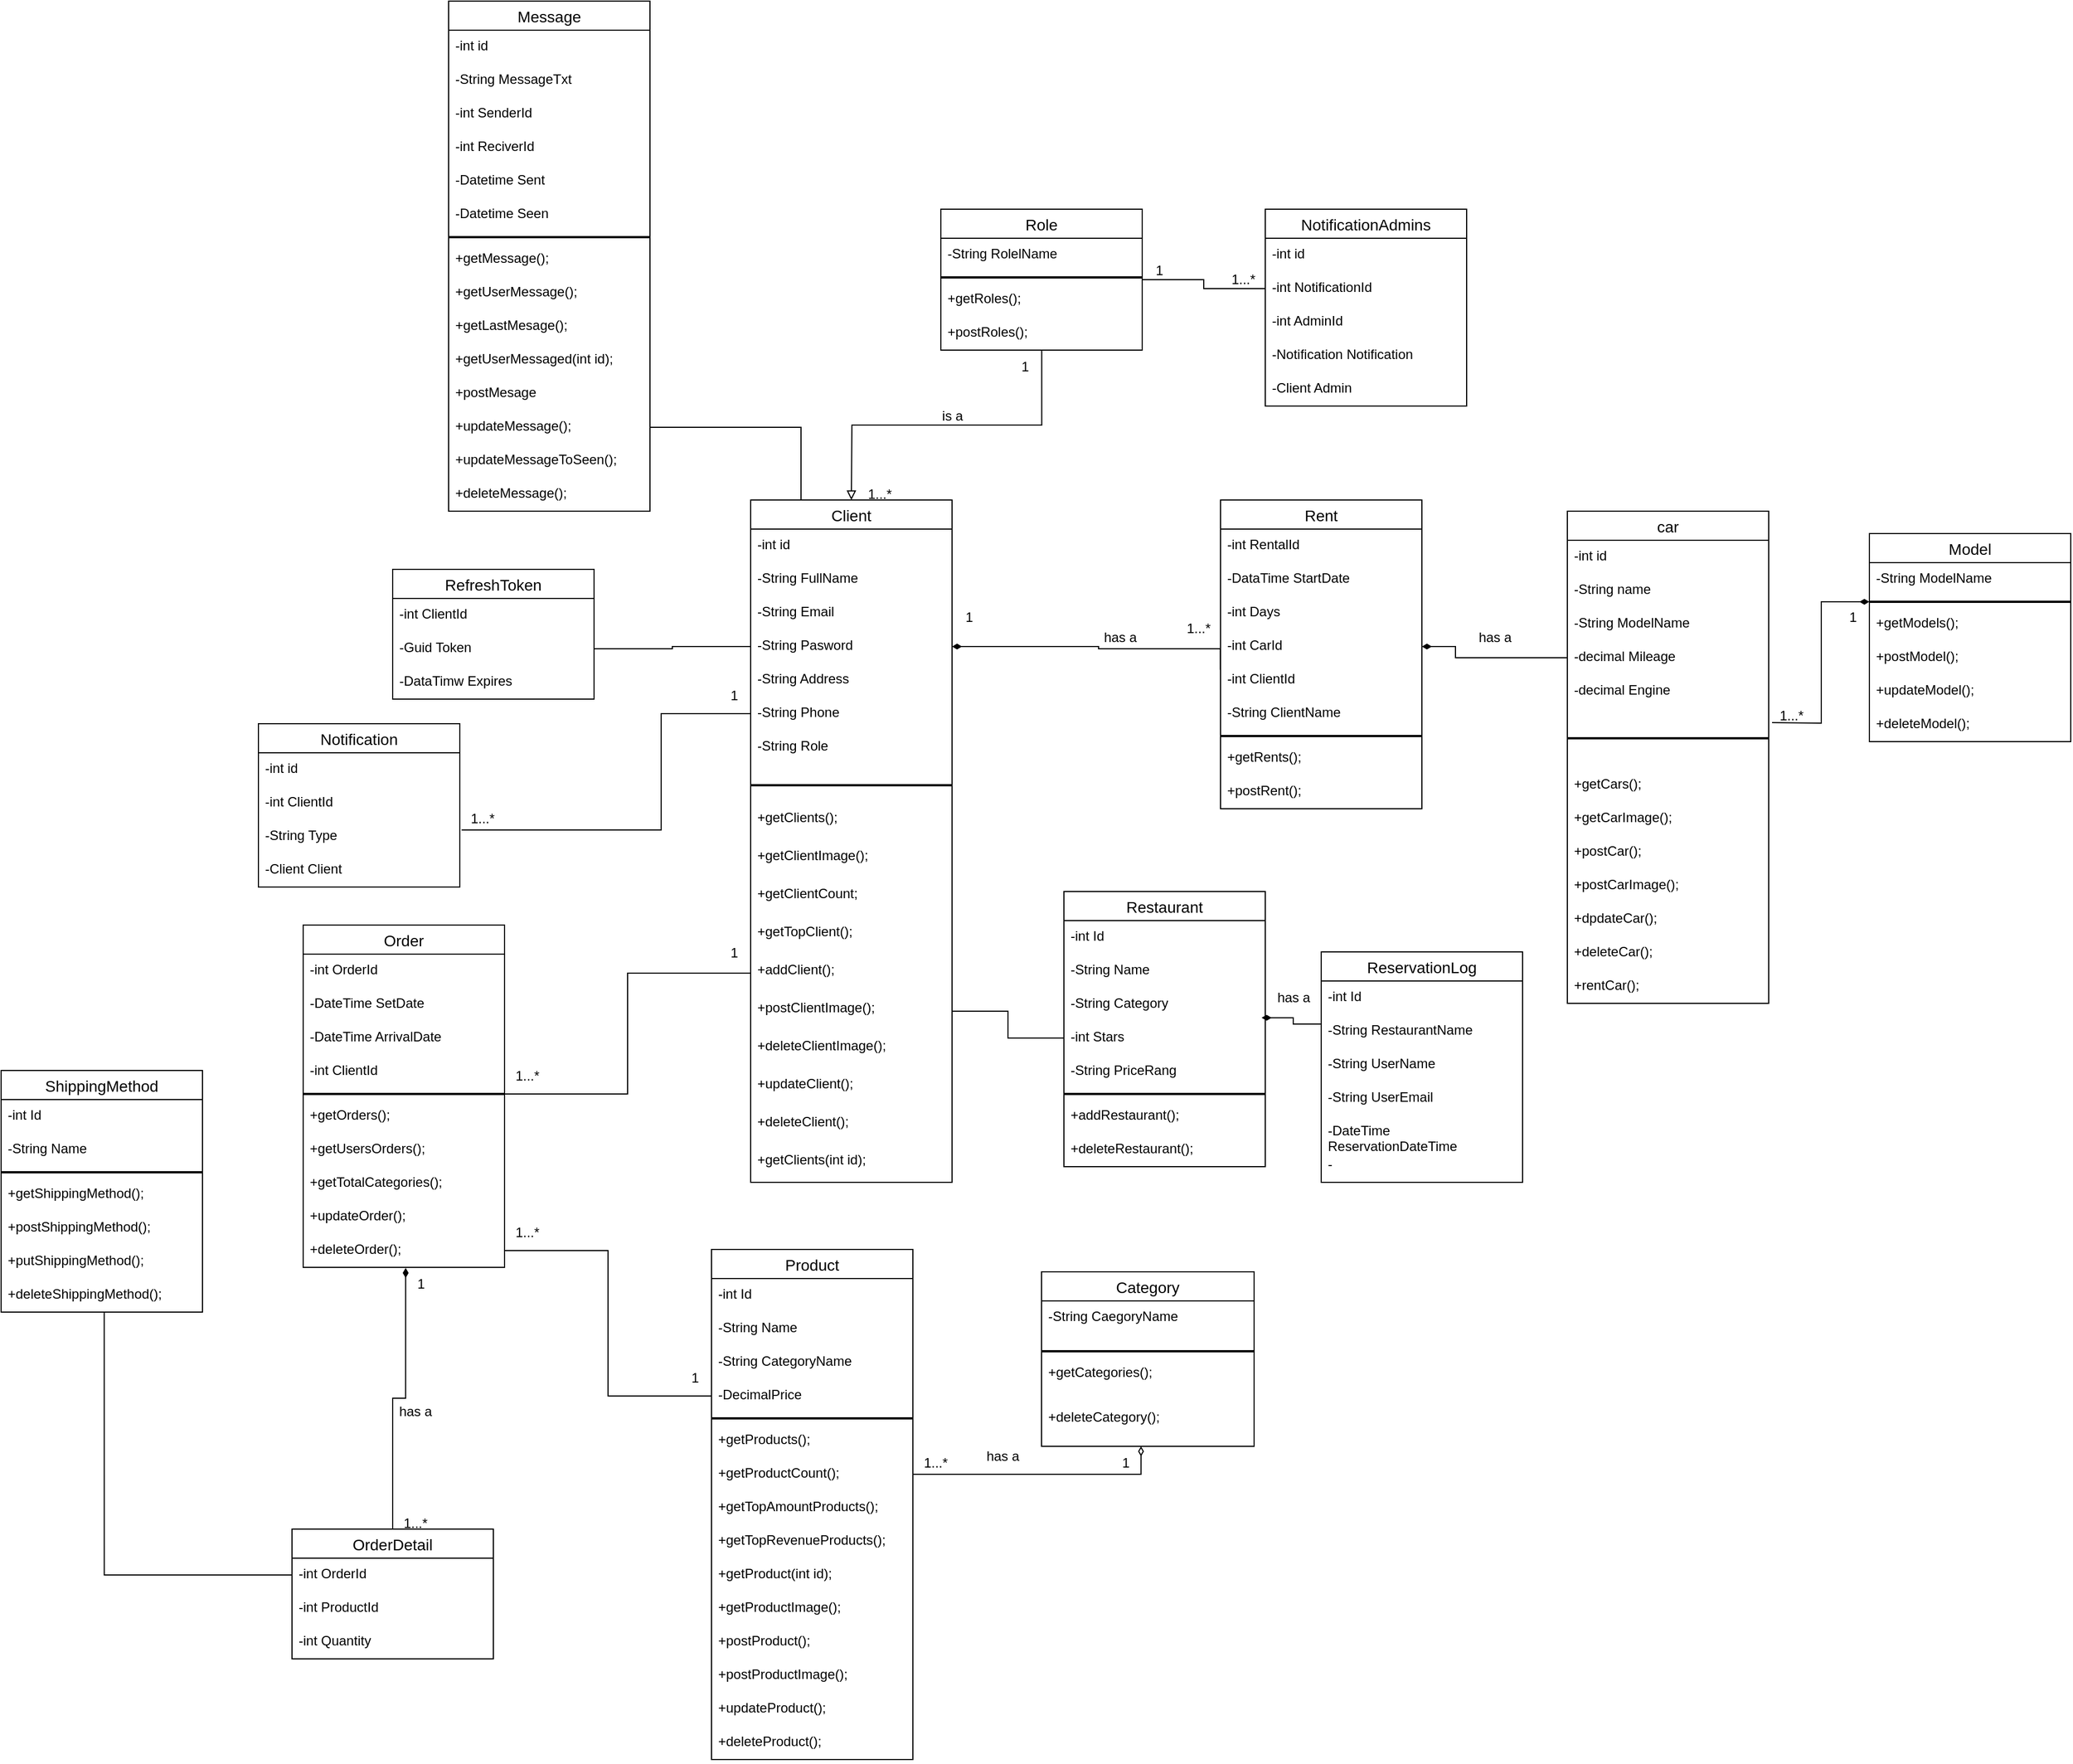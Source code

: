 <mxfile version="22.1.11" type="device">
  <diagram name="Page-1" id="ARpeOFKl9OsKkhkFpAH1">
    <mxGraphModel dx="2023" dy="3872" grid="1" gridSize="10" guides="1" tooltips="1" connect="1" arrows="1" fold="1" page="1" pageScale="1" pageWidth="850" pageHeight="1100" math="0" shadow="0">
      <root>
        <mxCell id="0" />
        <mxCell id="1" parent="0" />
        <mxCell id="6pw_1wc_7eydWXeOrxVZ-132" value="car" style="swimlane;fontStyle=0;childLayout=stackLayout;horizontal=1;startSize=26;horizontalStack=0;resizeParent=1;resizeParentMax=0;resizeLast=0;collapsible=1;marginBottom=0;align=center;fontSize=14;direction=east;absoluteArcSize=0;" parent="1" vertex="1">
          <mxGeometry x="1190" y="-1830" width="180" height="440" as="geometry">
            <mxRectangle x="80" y="40" width="60" height="30" as="alternateBounds" />
          </mxGeometry>
        </mxCell>
        <mxCell id="6pw_1wc_7eydWXeOrxVZ-133" value="-int id" style="text;strokeColor=none;fillColor=none;spacingLeft=4;spacingRight=4;overflow=hidden;rotatable=0;points=[[0,0.5],[1,0.5]];portConstraint=eastwest;fontSize=12;whiteSpace=wrap;html=1;" parent="6pw_1wc_7eydWXeOrxVZ-132" vertex="1">
          <mxGeometry y="26" width="180" height="30" as="geometry" />
        </mxCell>
        <mxCell id="6pw_1wc_7eydWXeOrxVZ-134" value="-String name" style="text;strokeColor=none;fillColor=none;spacingLeft=4;spacingRight=4;overflow=hidden;rotatable=0;points=[[0,0.5],[1,0.5]];portConstraint=eastwest;fontSize=12;whiteSpace=wrap;html=1;" parent="6pw_1wc_7eydWXeOrxVZ-132" vertex="1">
          <mxGeometry y="56" width="180" height="30" as="geometry" />
        </mxCell>
        <mxCell id="6pw_1wc_7eydWXeOrxVZ-135" value="-String ModelName" style="text;strokeColor=none;fillColor=none;spacingLeft=4;spacingRight=4;overflow=hidden;rotatable=0;points=[[0,0.5],[1,0.5]];portConstraint=eastwest;fontSize=12;whiteSpace=wrap;html=1;" parent="6pw_1wc_7eydWXeOrxVZ-132" vertex="1">
          <mxGeometry y="86" width="180" height="30" as="geometry" />
        </mxCell>
        <mxCell id="6pw_1wc_7eydWXeOrxVZ-143" value="-decimal Mileage" style="text;strokeColor=none;fillColor=none;spacingLeft=4;spacingRight=4;overflow=hidden;rotatable=0;points=[[0,0.5],[1,0.5]];portConstraint=eastwest;fontSize=12;whiteSpace=wrap;html=1;" parent="6pw_1wc_7eydWXeOrxVZ-132" vertex="1">
          <mxGeometry y="116" width="180" height="30" as="geometry" />
        </mxCell>
        <mxCell id="6pw_1wc_7eydWXeOrxVZ-145" value="-decimal Engine" style="text;strokeColor=none;fillColor=none;spacingLeft=4;spacingRight=4;overflow=hidden;rotatable=0;points=[[0,0.5],[1,0.5]];portConstraint=eastwest;fontSize=12;whiteSpace=wrap;html=1;" parent="6pw_1wc_7eydWXeOrxVZ-132" vertex="1">
          <mxGeometry y="146" width="180" height="30" as="geometry" />
        </mxCell>
        <mxCell id="xMczdHxUT-Oyasx6qB2l-2" value="" style="line;strokeWidth=2;direction=west;html=1;" parent="6pw_1wc_7eydWXeOrxVZ-132" vertex="1">
          <mxGeometry y="176" width="180" height="54" as="geometry" />
        </mxCell>
        <mxCell id="xMczdHxUT-Oyasx6qB2l-3" value="+getCars();" style="text;strokeColor=none;fillColor=none;spacingLeft=4;spacingRight=4;overflow=hidden;rotatable=0;points=[[0,0.5],[1,0.5]];portConstraint=eastwest;fontSize=12;whiteSpace=wrap;html=1;" parent="6pw_1wc_7eydWXeOrxVZ-132" vertex="1">
          <mxGeometry y="230" width="180" height="30" as="geometry" />
        </mxCell>
        <mxCell id="xMczdHxUT-Oyasx6qB2l-4" value="+getCarImage();" style="text;strokeColor=none;fillColor=none;spacingLeft=4;spacingRight=4;overflow=hidden;rotatable=0;points=[[0,0.5],[1,0.5]];portConstraint=eastwest;fontSize=12;whiteSpace=wrap;html=1;" parent="6pw_1wc_7eydWXeOrxVZ-132" vertex="1">
          <mxGeometry y="260" width="180" height="30" as="geometry" />
        </mxCell>
        <mxCell id="xMczdHxUT-Oyasx6qB2l-5" value="+postCar();" style="text;strokeColor=none;fillColor=none;spacingLeft=4;spacingRight=4;overflow=hidden;rotatable=0;points=[[0,0.5],[1,0.5]];portConstraint=eastwest;fontSize=12;whiteSpace=wrap;html=1;" parent="6pw_1wc_7eydWXeOrxVZ-132" vertex="1">
          <mxGeometry y="290" width="180" height="30" as="geometry" />
        </mxCell>
        <mxCell id="xMczdHxUT-Oyasx6qB2l-6" value="+postCarImage();" style="text;strokeColor=none;fillColor=none;spacingLeft=4;spacingRight=4;overflow=hidden;rotatable=0;points=[[0,0.5],[1,0.5]];portConstraint=eastwest;fontSize=12;whiteSpace=wrap;html=1;" parent="6pw_1wc_7eydWXeOrxVZ-132" vertex="1">
          <mxGeometry y="320" width="180" height="30" as="geometry" />
        </mxCell>
        <mxCell id="xMczdHxUT-Oyasx6qB2l-7" value="+dpdateCar();" style="text;strokeColor=none;fillColor=none;spacingLeft=4;spacingRight=4;overflow=hidden;rotatable=0;points=[[0,0.5],[1,0.5]];portConstraint=eastwest;fontSize=12;whiteSpace=wrap;html=1;" parent="6pw_1wc_7eydWXeOrxVZ-132" vertex="1">
          <mxGeometry y="350" width="180" height="30" as="geometry" />
        </mxCell>
        <mxCell id="xMczdHxUT-Oyasx6qB2l-8" value="+deleteCar();" style="text;strokeColor=none;fillColor=none;spacingLeft=4;spacingRight=4;overflow=hidden;rotatable=0;points=[[0,0.5],[1,0.5]];portConstraint=eastwest;fontSize=12;whiteSpace=wrap;html=1;" parent="6pw_1wc_7eydWXeOrxVZ-132" vertex="1">
          <mxGeometry y="380" width="180" height="30" as="geometry" />
        </mxCell>
        <mxCell id="xMczdHxUT-Oyasx6qB2l-9" value="+rentCar();" style="text;strokeColor=none;fillColor=none;spacingLeft=4;spacingRight=4;overflow=hidden;rotatable=0;points=[[0,0.5],[1,0.5]];portConstraint=eastwest;fontSize=12;whiteSpace=wrap;html=1;" parent="6pw_1wc_7eydWXeOrxVZ-132" vertex="1">
          <mxGeometry y="410" width="180" height="30" as="geometry" />
        </mxCell>
        <mxCell id="6pw_1wc_7eydWXeOrxVZ-146" value="Category" style="swimlane;fontStyle=0;childLayout=stackLayout;horizontal=1;startSize=26;horizontalStack=0;resizeParent=1;resizeParentMax=0;resizeLast=0;collapsible=1;marginBottom=0;align=center;fontSize=14;direction=east;absoluteArcSize=0;" parent="1" vertex="1">
          <mxGeometry x="720" y="-1150" width="190" height="156" as="geometry">
            <mxRectangle x="80" y="40" width="60" height="30" as="alternateBounds" />
          </mxGeometry>
        </mxCell>
        <mxCell id="6pw_1wc_7eydWXeOrxVZ-148" value="-String CaegoryName" style="text;strokeColor=none;fillColor=none;spacingLeft=4;spacingRight=4;overflow=hidden;rotatable=0;points=[[0,0.5],[1,0.5]];portConstraint=eastwest;fontSize=12;whiteSpace=wrap;html=1;" parent="6pw_1wc_7eydWXeOrxVZ-146" vertex="1">
          <mxGeometry y="26" width="190" height="40" as="geometry" />
        </mxCell>
        <mxCell id="xMczdHxUT-Oyasx6qB2l-25" value="" style="line;strokeWidth=2;html=1;" parent="6pw_1wc_7eydWXeOrxVZ-146" vertex="1">
          <mxGeometry y="66" width="190" height="10" as="geometry" />
        </mxCell>
        <mxCell id="xMczdHxUT-Oyasx6qB2l-26" value="+getCategories();" style="text;strokeColor=none;fillColor=none;spacingLeft=4;spacingRight=4;overflow=hidden;rotatable=0;points=[[0,0.5],[1,0.5]];portConstraint=eastwest;fontSize=12;whiteSpace=wrap;html=1;" parent="6pw_1wc_7eydWXeOrxVZ-146" vertex="1">
          <mxGeometry y="76" width="190" height="40" as="geometry" />
        </mxCell>
        <mxCell id="xMczdHxUT-Oyasx6qB2l-27" value="+deleteCategory();" style="text;strokeColor=none;fillColor=none;spacingLeft=4;spacingRight=4;overflow=hidden;rotatable=0;points=[[0,0.5],[1,0.5]];portConstraint=eastwest;fontSize=12;whiteSpace=wrap;html=1;" parent="6pw_1wc_7eydWXeOrxVZ-146" vertex="1">
          <mxGeometry y="116" width="190" height="40" as="geometry" />
        </mxCell>
        <mxCell id="6pw_1wc_7eydWXeOrxVZ-153" value="Client" style="swimlane;fontStyle=0;childLayout=stackLayout;horizontal=1;startSize=26;horizontalStack=0;resizeParent=1;resizeParentMax=0;resizeLast=0;collapsible=1;marginBottom=0;align=center;fontSize=14;direction=east;absoluteArcSize=0;" parent="1" vertex="1">
          <mxGeometry x="460" y="-1840" width="180" height="610" as="geometry">
            <mxRectangle x="80" y="40" width="60" height="30" as="alternateBounds" />
          </mxGeometry>
        </mxCell>
        <mxCell id="6pw_1wc_7eydWXeOrxVZ-154" value="-int id" style="text;strokeColor=none;fillColor=none;spacingLeft=4;spacingRight=4;overflow=hidden;rotatable=0;points=[[0,0.5],[1,0.5]];portConstraint=eastwest;fontSize=12;whiteSpace=wrap;html=1;" parent="6pw_1wc_7eydWXeOrxVZ-153" vertex="1">
          <mxGeometry y="26" width="180" height="30" as="geometry" />
        </mxCell>
        <mxCell id="6pw_1wc_7eydWXeOrxVZ-155" value="-String FullName" style="text;strokeColor=none;fillColor=none;spacingLeft=4;spacingRight=4;overflow=hidden;rotatable=0;points=[[0,0.5],[1,0.5]];portConstraint=eastwest;fontSize=12;whiteSpace=wrap;html=1;" parent="6pw_1wc_7eydWXeOrxVZ-153" vertex="1">
          <mxGeometry y="56" width="180" height="30" as="geometry" />
        </mxCell>
        <mxCell id="6pw_1wc_7eydWXeOrxVZ-156" value="-String Email" style="text;strokeColor=none;fillColor=none;spacingLeft=4;spacingRight=4;overflow=hidden;rotatable=0;points=[[0,0.5],[1,0.5]];portConstraint=eastwest;fontSize=12;whiteSpace=wrap;html=1;" parent="6pw_1wc_7eydWXeOrxVZ-153" vertex="1">
          <mxGeometry y="86" width="180" height="30" as="geometry" />
        </mxCell>
        <mxCell id="6pw_1wc_7eydWXeOrxVZ-157" value="-String Pasword" style="text;strokeColor=none;fillColor=none;spacingLeft=4;spacingRight=4;overflow=hidden;rotatable=0;points=[[0,0.5],[1,0.5]];portConstraint=eastwest;fontSize=12;whiteSpace=wrap;html=1;" parent="6pw_1wc_7eydWXeOrxVZ-153" vertex="1">
          <mxGeometry y="116" width="180" height="30" as="geometry" />
        </mxCell>
        <mxCell id="6pw_1wc_7eydWXeOrxVZ-158" value="-String Address" style="text;strokeColor=none;fillColor=none;spacingLeft=4;spacingRight=4;overflow=hidden;rotatable=0;points=[[0,0.5],[1,0.5]];portConstraint=eastwest;fontSize=12;whiteSpace=wrap;html=1;" parent="6pw_1wc_7eydWXeOrxVZ-153" vertex="1">
          <mxGeometry y="146" width="180" height="30" as="geometry" />
        </mxCell>
        <mxCell id="6pw_1wc_7eydWXeOrxVZ-159" value="-String Phone" style="text;strokeColor=none;fillColor=none;spacingLeft=4;spacingRight=4;overflow=hidden;rotatable=0;points=[[0,0.5],[1,0.5]];portConstraint=eastwest;fontSize=12;whiteSpace=wrap;html=1;" parent="6pw_1wc_7eydWXeOrxVZ-153" vertex="1">
          <mxGeometry y="176" width="180" height="30" as="geometry" />
        </mxCell>
        <mxCell id="6pw_1wc_7eydWXeOrxVZ-160" value="-String Role" style="text;strokeColor=none;fillColor=none;spacingLeft=4;spacingRight=4;overflow=hidden;rotatable=0;points=[[0,0.5],[1,0.5]];portConstraint=eastwest;fontSize=12;whiteSpace=wrap;html=1;" parent="6pw_1wc_7eydWXeOrxVZ-153" vertex="1">
          <mxGeometry y="206" width="180" height="34" as="geometry" />
        </mxCell>
        <mxCell id="xMczdHxUT-Oyasx6qB2l-10" value="" style="line;strokeWidth=2;html=1;direction=east;" parent="6pw_1wc_7eydWXeOrxVZ-153" vertex="1">
          <mxGeometry y="240" width="180" height="30" as="geometry" />
        </mxCell>
        <mxCell id="xMczdHxUT-Oyasx6qB2l-24" value="+getClients();" style="text;strokeColor=none;fillColor=none;spacingLeft=4;spacingRight=4;overflow=hidden;rotatable=0;points=[[0,0.5],[1,0.5]];portConstraint=eastwest;fontSize=12;whiteSpace=wrap;html=1;" parent="6pw_1wc_7eydWXeOrxVZ-153" vertex="1">
          <mxGeometry y="270" width="180" height="34" as="geometry" />
        </mxCell>
        <mxCell id="xMczdHxUT-Oyasx6qB2l-28" value="+getClientImage();" style="text;strokeColor=none;fillColor=none;spacingLeft=4;spacingRight=4;overflow=hidden;rotatable=0;points=[[0,0.5],[1,0.5]];portConstraint=eastwest;fontSize=12;whiteSpace=wrap;html=1;" parent="6pw_1wc_7eydWXeOrxVZ-153" vertex="1">
          <mxGeometry y="304" width="180" height="34" as="geometry" />
        </mxCell>
        <mxCell id="xMczdHxUT-Oyasx6qB2l-29" value="+getClientCount;" style="text;strokeColor=none;fillColor=none;spacingLeft=4;spacingRight=4;overflow=hidden;rotatable=0;points=[[0,0.5],[1,0.5]];portConstraint=eastwest;fontSize=12;whiteSpace=wrap;html=1;" parent="6pw_1wc_7eydWXeOrxVZ-153" vertex="1">
          <mxGeometry y="338" width="180" height="34" as="geometry" />
        </mxCell>
        <mxCell id="xMczdHxUT-Oyasx6qB2l-30" value="+getTopClient();" style="text;strokeColor=none;fillColor=none;spacingLeft=4;spacingRight=4;overflow=hidden;rotatable=0;points=[[0,0.5],[1,0.5]];portConstraint=eastwest;fontSize=12;whiteSpace=wrap;html=1;" parent="6pw_1wc_7eydWXeOrxVZ-153" vertex="1">
          <mxGeometry y="372" width="180" height="34" as="geometry" />
        </mxCell>
        <mxCell id="xMczdHxUT-Oyasx6qB2l-31" value="+addClient();" style="text;strokeColor=none;fillColor=none;spacingLeft=4;spacingRight=4;overflow=hidden;rotatable=0;points=[[0,0.5],[1,0.5]];portConstraint=eastwest;fontSize=12;whiteSpace=wrap;html=1;" parent="6pw_1wc_7eydWXeOrxVZ-153" vertex="1">
          <mxGeometry y="406" width="180" height="34" as="geometry" />
        </mxCell>
        <mxCell id="xMczdHxUT-Oyasx6qB2l-32" value="+postClientImage();" style="text;strokeColor=none;fillColor=none;spacingLeft=4;spacingRight=4;overflow=hidden;rotatable=0;points=[[0,0.5],[1,0.5]];portConstraint=eastwest;fontSize=12;whiteSpace=wrap;html=1;" parent="6pw_1wc_7eydWXeOrxVZ-153" vertex="1">
          <mxGeometry y="440" width="180" height="34" as="geometry" />
        </mxCell>
        <mxCell id="xMczdHxUT-Oyasx6qB2l-33" value="+deleteClientImage();" style="text;strokeColor=none;fillColor=none;spacingLeft=4;spacingRight=4;overflow=hidden;rotatable=0;points=[[0,0.5],[1,0.5]];portConstraint=eastwest;fontSize=12;whiteSpace=wrap;html=1;" parent="6pw_1wc_7eydWXeOrxVZ-153" vertex="1">
          <mxGeometry y="474" width="180" height="34" as="geometry" />
        </mxCell>
        <mxCell id="xMczdHxUT-Oyasx6qB2l-34" value="+updateClient();" style="text;strokeColor=none;fillColor=none;spacingLeft=4;spacingRight=4;overflow=hidden;rotatable=0;points=[[0,0.5],[1,0.5]];portConstraint=eastwest;fontSize=12;whiteSpace=wrap;html=1;" parent="6pw_1wc_7eydWXeOrxVZ-153" vertex="1">
          <mxGeometry y="508" width="180" height="34" as="geometry" />
        </mxCell>
        <mxCell id="xMczdHxUT-Oyasx6qB2l-35" value="+deleteClient();" style="text;strokeColor=none;fillColor=none;spacingLeft=4;spacingRight=4;overflow=hidden;rotatable=0;points=[[0,0.5],[1,0.5]];portConstraint=eastwest;fontSize=12;whiteSpace=wrap;html=1;" parent="6pw_1wc_7eydWXeOrxVZ-153" vertex="1">
          <mxGeometry y="542" width="180" height="34" as="geometry" />
        </mxCell>
        <mxCell id="xMczdHxUT-Oyasx6qB2l-40" value="+getClients(int id);" style="text;strokeColor=none;fillColor=none;spacingLeft=4;spacingRight=4;overflow=hidden;rotatable=0;points=[[0,0.5],[1,0.5]];portConstraint=eastwest;fontSize=12;whiteSpace=wrap;html=1;" parent="6pw_1wc_7eydWXeOrxVZ-153" vertex="1">
          <mxGeometry y="576" width="180" height="34" as="geometry" />
        </mxCell>
        <mxCell id="6pw_1wc_7eydWXeOrxVZ-162" value="Message" style="swimlane;fontStyle=0;childLayout=stackLayout;horizontal=1;startSize=26;horizontalStack=0;resizeParent=1;resizeParentMax=0;resizeLast=0;collapsible=1;marginBottom=0;align=center;fontSize=14;direction=east;absoluteArcSize=0;" parent="1" vertex="1">
          <mxGeometry x="190" y="-2286" width="180" height="456" as="geometry">
            <mxRectangle x="80" y="40" width="60" height="30" as="alternateBounds" />
          </mxGeometry>
        </mxCell>
        <mxCell id="6pw_1wc_7eydWXeOrxVZ-163" value="-int id" style="text;strokeColor=none;fillColor=none;spacingLeft=4;spacingRight=4;overflow=hidden;rotatable=0;points=[[0,0.5],[1,0.5]];portConstraint=eastwest;fontSize=12;whiteSpace=wrap;html=1;" parent="6pw_1wc_7eydWXeOrxVZ-162" vertex="1">
          <mxGeometry y="26" width="180" height="30" as="geometry" />
        </mxCell>
        <mxCell id="6pw_1wc_7eydWXeOrxVZ-164" value="-String MessageTxt" style="text;strokeColor=none;fillColor=none;spacingLeft=4;spacingRight=4;overflow=hidden;rotatable=0;points=[[0,0.5],[1,0.5]];portConstraint=eastwest;fontSize=12;whiteSpace=wrap;html=1;" parent="6pw_1wc_7eydWXeOrxVZ-162" vertex="1">
          <mxGeometry y="56" width="180" height="30" as="geometry" />
        </mxCell>
        <mxCell id="6pw_1wc_7eydWXeOrxVZ-165" value="-int SenderId" style="text;strokeColor=none;fillColor=none;spacingLeft=4;spacingRight=4;overflow=hidden;rotatable=0;points=[[0,0.5],[1,0.5]];portConstraint=eastwest;fontSize=12;whiteSpace=wrap;html=1;" parent="6pw_1wc_7eydWXeOrxVZ-162" vertex="1">
          <mxGeometry y="86" width="180" height="30" as="geometry" />
        </mxCell>
        <mxCell id="6pw_1wc_7eydWXeOrxVZ-166" value="-int ReciverId" style="text;strokeColor=none;fillColor=none;spacingLeft=4;spacingRight=4;overflow=hidden;rotatable=0;points=[[0,0.5],[1,0.5]];portConstraint=eastwest;fontSize=12;whiteSpace=wrap;html=1;" parent="6pw_1wc_7eydWXeOrxVZ-162" vertex="1">
          <mxGeometry y="116" width="180" height="30" as="geometry" />
        </mxCell>
        <mxCell id="6pw_1wc_7eydWXeOrxVZ-167" value="-Datetime Sent" style="text;strokeColor=none;fillColor=none;spacingLeft=4;spacingRight=4;overflow=hidden;rotatable=0;points=[[0,0.5],[1,0.5]];portConstraint=eastwest;fontSize=12;whiteSpace=wrap;html=1;" parent="6pw_1wc_7eydWXeOrxVZ-162" vertex="1">
          <mxGeometry y="146" width="180" height="30" as="geometry" />
        </mxCell>
        <mxCell id="6pw_1wc_7eydWXeOrxVZ-168" value="-Datetime Seen" style="text;strokeColor=none;fillColor=none;spacingLeft=4;spacingRight=4;overflow=hidden;rotatable=0;points=[[0,0.5],[1,0.5]];portConstraint=eastwest;fontSize=12;whiteSpace=wrap;html=1;" parent="6pw_1wc_7eydWXeOrxVZ-162" vertex="1">
          <mxGeometry y="176" width="180" height="30" as="geometry" />
        </mxCell>
        <mxCell id="xMczdHxUT-Oyasx6qB2l-36" value="" style="line;strokeWidth=2;html=1;" parent="6pw_1wc_7eydWXeOrxVZ-162" vertex="1">
          <mxGeometry y="206" width="180" height="10" as="geometry" />
        </mxCell>
        <mxCell id="xMczdHxUT-Oyasx6qB2l-37" value="+getMessage();" style="text;strokeColor=none;fillColor=none;spacingLeft=4;spacingRight=4;overflow=hidden;rotatable=0;points=[[0,0.5],[1,0.5]];portConstraint=eastwest;fontSize=12;whiteSpace=wrap;html=1;" parent="6pw_1wc_7eydWXeOrxVZ-162" vertex="1">
          <mxGeometry y="216" width="180" height="30" as="geometry" />
        </mxCell>
        <mxCell id="xMczdHxUT-Oyasx6qB2l-38" value="+getUserMessage();" style="text;strokeColor=none;fillColor=none;spacingLeft=4;spacingRight=4;overflow=hidden;rotatable=0;points=[[0,0.5],[1,0.5]];portConstraint=eastwest;fontSize=12;whiteSpace=wrap;html=1;" parent="6pw_1wc_7eydWXeOrxVZ-162" vertex="1">
          <mxGeometry y="246" width="180" height="30" as="geometry" />
        </mxCell>
        <mxCell id="xMczdHxUT-Oyasx6qB2l-39" value="+getLastMesage();" style="text;strokeColor=none;fillColor=none;spacingLeft=4;spacingRight=4;overflow=hidden;rotatable=0;points=[[0,0.5],[1,0.5]];portConstraint=eastwest;fontSize=12;whiteSpace=wrap;html=1;" parent="6pw_1wc_7eydWXeOrxVZ-162" vertex="1">
          <mxGeometry y="276" width="180" height="30" as="geometry" />
        </mxCell>
        <mxCell id="xMczdHxUT-Oyasx6qB2l-41" value="+getUserMessaged(int id);" style="text;strokeColor=none;fillColor=none;spacingLeft=4;spacingRight=4;overflow=hidden;rotatable=0;points=[[0,0.5],[1,0.5]];portConstraint=eastwest;fontSize=12;whiteSpace=wrap;html=1;" parent="6pw_1wc_7eydWXeOrxVZ-162" vertex="1">
          <mxGeometry y="306" width="180" height="30" as="geometry" />
        </mxCell>
        <mxCell id="xMczdHxUT-Oyasx6qB2l-42" value="+postMesage" style="text;strokeColor=none;fillColor=none;spacingLeft=4;spacingRight=4;overflow=hidden;rotatable=0;points=[[0,0.5],[1,0.5]];portConstraint=eastwest;fontSize=12;whiteSpace=wrap;html=1;" parent="6pw_1wc_7eydWXeOrxVZ-162" vertex="1">
          <mxGeometry y="336" width="180" height="30" as="geometry" />
        </mxCell>
        <mxCell id="xMczdHxUT-Oyasx6qB2l-43" value="+updateMessage();" style="text;strokeColor=none;fillColor=none;spacingLeft=4;spacingRight=4;overflow=hidden;rotatable=0;points=[[0,0.5],[1,0.5]];portConstraint=eastwest;fontSize=12;whiteSpace=wrap;html=1;" parent="6pw_1wc_7eydWXeOrxVZ-162" vertex="1">
          <mxGeometry y="366" width="180" height="30" as="geometry" />
        </mxCell>
        <mxCell id="xMczdHxUT-Oyasx6qB2l-44" value="+updateMessageToSeen();" style="text;strokeColor=none;fillColor=none;spacingLeft=4;spacingRight=4;overflow=hidden;rotatable=0;points=[[0,0.5],[1,0.5]];portConstraint=eastwest;fontSize=12;whiteSpace=wrap;html=1;" parent="6pw_1wc_7eydWXeOrxVZ-162" vertex="1">
          <mxGeometry y="396" width="180" height="30" as="geometry" />
        </mxCell>
        <mxCell id="xMczdHxUT-Oyasx6qB2l-45" value="+deleteMessage();" style="text;strokeColor=none;fillColor=none;spacingLeft=4;spacingRight=4;overflow=hidden;rotatable=0;points=[[0,0.5],[1,0.5]];portConstraint=eastwest;fontSize=12;whiteSpace=wrap;html=1;" parent="6pw_1wc_7eydWXeOrxVZ-162" vertex="1">
          <mxGeometry y="426" width="180" height="30" as="geometry" />
        </mxCell>
        <mxCell id="6pw_1wc_7eydWXeOrxVZ-169" value="Model" style="swimlane;fontStyle=0;childLayout=stackLayout;horizontal=1;startSize=26;horizontalStack=0;resizeParent=1;resizeParentMax=0;resizeLast=0;collapsible=1;marginBottom=0;align=center;fontSize=14;direction=east;absoluteArcSize=0;" parent="1" vertex="1">
          <mxGeometry x="1460" y="-1810" width="180" height="186" as="geometry">
            <mxRectangle x="80" y="40" width="60" height="30" as="alternateBounds" />
          </mxGeometry>
        </mxCell>
        <mxCell id="6pw_1wc_7eydWXeOrxVZ-171" value="-String ModelName" style="text;strokeColor=none;fillColor=none;spacingLeft=4;spacingRight=4;overflow=hidden;rotatable=0;points=[[0,0.5],[1,0.5]];portConstraint=eastwest;fontSize=12;whiteSpace=wrap;html=1;" parent="6pw_1wc_7eydWXeOrxVZ-169" vertex="1">
          <mxGeometry y="26" width="180" height="30" as="geometry" />
        </mxCell>
        <mxCell id="xMczdHxUT-Oyasx6qB2l-46" value="" style="line;strokeWidth=2;html=1;" parent="6pw_1wc_7eydWXeOrxVZ-169" vertex="1">
          <mxGeometry y="56" width="180" height="10" as="geometry" />
        </mxCell>
        <mxCell id="xMczdHxUT-Oyasx6qB2l-47" value="+getModels();" style="text;strokeColor=none;fillColor=none;spacingLeft=4;spacingRight=4;overflow=hidden;rotatable=0;points=[[0,0.5],[1,0.5]];portConstraint=eastwest;fontSize=12;whiteSpace=wrap;html=1;" parent="6pw_1wc_7eydWXeOrxVZ-169" vertex="1">
          <mxGeometry y="66" width="180" height="30" as="geometry" />
        </mxCell>
        <mxCell id="xMczdHxUT-Oyasx6qB2l-48" value="+postModel();" style="text;strokeColor=none;fillColor=none;spacingLeft=4;spacingRight=4;overflow=hidden;rotatable=0;points=[[0,0.5],[1,0.5]];portConstraint=eastwest;fontSize=12;whiteSpace=wrap;html=1;" parent="6pw_1wc_7eydWXeOrxVZ-169" vertex="1">
          <mxGeometry y="96" width="180" height="30" as="geometry" />
        </mxCell>
        <mxCell id="xMczdHxUT-Oyasx6qB2l-49" value="+updateModel();" style="text;strokeColor=none;fillColor=none;spacingLeft=4;spacingRight=4;overflow=hidden;rotatable=0;points=[[0,0.5],[1,0.5]];portConstraint=eastwest;fontSize=12;whiteSpace=wrap;html=1;" parent="6pw_1wc_7eydWXeOrxVZ-169" vertex="1">
          <mxGeometry y="126" width="180" height="30" as="geometry" />
        </mxCell>
        <mxCell id="xMczdHxUT-Oyasx6qB2l-50" value="+deleteModel();" style="text;strokeColor=none;fillColor=none;spacingLeft=4;spacingRight=4;overflow=hidden;rotatable=0;points=[[0,0.5],[1,0.5]];portConstraint=eastwest;fontSize=12;whiteSpace=wrap;html=1;" parent="6pw_1wc_7eydWXeOrxVZ-169" vertex="1">
          <mxGeometry y="156" width="180" height="30" as="geometry" />
        </mxCell>
        <mxCell id="6pw_1wc_7eydWXeOrxVZ-176" value="Notification" style="swimlane;fontStyle=0;childLayout=stackLayout;horizontal=1;startSize=26;horizontalStack=0;resizeParent=1;resizeParentMax=0;resizeLast=0;collapsible=1;marginBottom=0;align=center;fontSize=14;direction=east;absoluteArcSize=0;" parent="1" vertex="1">
          <mxGeometry x="20" y="-1640" width="180" height="146" as="geometry">
            <mxRectangle x="80" y="40" width="60" height="30" as="alternateBounds" />
          </mxGeometry>
        </mxCell>
        <mxCell id="6pw_1wc_7eydWXeOrxVZ-177" value="-int id" style="text;strokeColor=none;fillColor=none;spacingLeft=4;spacingRight=4;overflow=hidden;rotatable=0;points=[[0,0.5],[1,0.5]];portConstraint=eastwest;fontSize=12;whiteSpace=wrap;html=1;" parent="6pw_1wc_7eydWXeOrxVZ-176" vertex="1">
          <mxGeometry y="26" width="180" height="30" as="geometry" />
        </mxCell>
        <mxCell id="6pw_1wc_7eydWXeOrxVZ-178" value="-int ClientId" style="text;strokeColor=none;fillColor=none;spacingLeft=4;spacingRight=4;overflow=hidden;rotatable=0;points=[[0,0.5],[1,0.5]];portConstraint=eastwest;fontSize=12;whiteSpace=wrap;html=1;" parent="6pw_1wc_7eydWXeOrxVZ-176" vertex="1">
          <mxGeometry y="56" width="180" height="30" as="geometry" />
        </mxCell>
        <mxCell id="6pw_1wc_7eydWXeOrxVZ-179" value="-String Type" style="text;strokeColor=none;fillColor=none;spacingLeft=4;spacingRight=4;overflow=hidden;rotatable=0;points=[[0,0.5],[1,0.5]];portConstraint=eastwest;fontSize=12;whiteSpace=wrap;html=1;" parent="6pw_1wc_7eydWXeOrxVZ-176" vertex="1">
          <mxGeometry y="86" width="180" height="30" as="geometry" />
        </mxCell>
        <mxCell id="6pw_1wc_7eydWXeOrxVZ-180" value="-Client Client" style="text;strokeColor=none;fillColor=none;spacingLeft=4;spacingRight=4;overflow=hidden;rotatable=0;points=[[0,0.5],[1,0.5]];portConstraint=eastwest;fontSize=12;whiteSpace=wrap;html=1;" parent="6pw_1wc_7eydWXeOrxVZ-176" vertex="1">
          <mxGeometry y="116" width="180" height="30" as="geometry" />
        </mxCell>
        <mxCell id="6pw_1wc_7eydWXeOrxVZ-182" value="NotificationAdmins" style="swimlane;fontStyle=0;childLayout=stackLayout;horizontal=1;startSize=26;horizontalStack=0;resizeParent=1;resizeParentMax=0;resizeLast=0;collapsible=1;marginBottom=0;align=center;fontSize=14;direction=east;absoluteArcSize=0;" parent="1" vertex="1">
          <mxGeometry x="920" y="-2100" width="180" height="176" as="geometry">
            <mxRectangle x="80" y="40" width="60" height="30" as="alternateBounds" />
          </mxGeometry>
        </mxCell>
        <mxCell id="6pw_1wc_7eydWXeOrxVZ-183" value="-int id" style="text;strokeColor=none;fillColor=none;spacingLeft=4;spacingRight=4;overflow=hidden;rotatable=0;points=[[0,0.5],[1,0.5]];portConstraint=eastwest;fontSize=12;whiteSpace=wrap;html=1;" parent="6pw_1wc_7eydWXeOrxVZ-182" vertex="1">
          <mxGeometry y="26" width="180" height="30" as="geometry" />
        </mxCell>
        <mxCell id="6pw_1wc_7eydWXeOrxVZ-184" value="-int NotificationId" style="text;strokeColor=none;fillColor=none;spacingLeft=4;spacingRight=4;overflow=hidden;rotatable=0;points=[[0,0.5],[1,0.5]];portConstraint=eastwest;fontSize=12;whiteSpace=wrap;html=1;" parent="6pw_1wc_7eydWXeOrxVZ-182" vertex="1">
          <mxGeometry y="56" width="180" height="30" as="geometry" />
        </mxCell>
        <mxCell id="6pw_1wc_7eydWXeOrxVZ-185" value="-int AdminId" style="text;strokeColor=none;fillColor=none;spacingLeft=4;spacingRight=4;overflow=hidden;rotatable=0;points=[[0,0.5],[1,0.5]];portConstraint=eastwest;fontSize=12;whiteSpace=wrap;html=1;" parent="6pw_1wc_7eydWXeOrxVZ-182" vertex="1">
          <mxGeometry y="86" width="180" height="30" as="geometry" />
        </mxCell>
        <mxCell id="6pw_1wc_7eydWXeOrxVZ-186" value="-Notification Notification" style="text;strokeColor=none;fillColor=none;spacingLeft=4;spacingRight=4;overflow=hidden;rotatable=0;points=[[0,0.5],[1,0.5]];portConstraint=eastwest;fontSize=12;whiteSpace=wrap;html=1;" parent="6pw_1wc_7eydWXeOrxVZ-182" vertex="1">
          <mxGeometry y="116" width="180" height="30" as="geometry" />
        </mxCell>
        <mxCell id="6pw_1wc_7eydWXeOrxVZ-187" value="-Client Admin" style="text;strokeColor=none;fillColor=none;spacingLeft=4;spacingRight=4;overflow=hidden;rotatable=0;points=[[0,0.5],[1,0.5]];portConstraint=eastwest;fontSize=12;whiteSpace=wrap;html=1;" parent="6pw_1wc_7eydWXeOrxVZ-182" vertex="1">
          <mxGeometry y="146" width="180" height="30" as="geometry" />
        </mxCell>
        <mxCell id="6pw_1wc_7eydWXeOrxVZ-189" value="Order" style="swimlane;fontStyle=0;childLayout=stackLayout;horizontal=1;startSize=26;horizontalStack=0;resizeParent=1;resizeParentMax=0;resizeLast=0;collapsible=1;marginBottom=0;align=center;fontSize=14;direction=east;absoluteArcSize=0;" parent="1" vertex="1">
          <mxGeometry x="60" y="-1460" width="180" height="306" as="geometry">
            <mxRectangle x="80" y="40" width="60" height="30" as="alternateBounds" />
          </mxGeometry>
        </mxCell>
        <mxCell id="6pw_1wc_7eydWXeOrxVZ-190" value="-int OrderId" style="text;strokeColor=none;fillColor=none;spacingLeft=4;spacingRight=4;overflow=hidden;rotatable=0;points=[[0,0.5],[1,0.5]];portConstraint=eastwest;fontSize=12;whiteSpace=wrap;html=1;" parent="6pw_1wc_7eydWXeOrxVZ-189" vertex="1">
          <mxGeometry y="26" width="180" height="30" as="geometry" />
        </mxCell>
        <mxCell id="6pw_1wc_7eydWXeOrxVZ-191" value="-DateTime SetDate" style="text;strokeColor=none;fillColor=none;spacingLeft=4;spacingRight=4;overflow=hidden;rotatable=0;points=[[0,0.5],[1,0.5]];portConstraint=eastwest;fontSize=12;whiteSpace=wrap;html=1;" parent="6pw_1wc_7eydWXeOrxVZ-189" vertex="1">
          <mxGeometry y="56" width="180" height="30" as="geometry" />
        </mxCell>
        <mxCell id="6pw_1wc_7eydWXeOrxVZ-192" value="-DateTime ArrivalDate" style="text;strokeColor=none;fillColor=none;spacingLeft=4;spacingRight=4;overflow=hidden;rotatable=0;points=[[0,0.5],[1,0.5]];portConstraint=eastwest;fontSize=12;whiteSpace=wrap;html=1;" parent="6pw_1wc_7eydWXeOrxVZ-189" vertex="1">
          <mxGeometry y="86" width="180" height="30" as="geometry" />
        </mxCell>
        <mxCell id="6pw_1wc_7eydWXeOrxVZ-193" value="-int ClientId" style="text;strokeColor=none;fillColor=none;spacingLeft=4;spacingRight=4;overflow=hidden;rotatable=0;points=[[0,0.5],[1,0.5]];portConstraint=eastwest;fontSize=12;whiteSpace=wrap;html=1;" parent="6pw_1wc_7eydWXeOrxVZ-189" vertex="1">
          <mxGeometry y="116" width="180" height="30" as="geometry" />
        </mxCell>
        <mxCell id="xMczdHxUT-Oyasx6qB2l-53" value="" style="line;strokeWidth=2;html=1;" parent="6pw_1wc_7eydWXeOrxVZ-189" vertex="1">
          <mxGeometry y="146" width="180" height="10" as="geometry" />
        </mxCell>
        <mxCell id="xMczdHxUT-Oyasx6qB2l-54" value="+getOrders();" style="text;strokeColor=none;fillColor=none;spacingLeft=4;spacingRight=4;overflow=hidden;rotatable=0;points=[[0,0.5],[1,0.5]];portConstraint=eastwest;fontSize=12;whiteSpace=wrap;html=1;" parent="6pw_1wc_7eydWXeOrxVZ-189" vertex="1">
          <mxGeometry y="156" width="180" height="30" as="geometry" />
        </mxCell>
        <mxCell id="xMczdHxUT-Oyasx6qB2l-57" value="+getUsersOrders();" style="text;strokeColor=none;fillColor=none;spacingLeft=4;spacingRight=4;overflow=hidden;rotatable=0;points=[[0,0.5],[1,0.5]];portConstraint=eastwest;fontSize=12;whiteSpace=wrap;html=1;" parent="6pw_1wc_7eydWXeOrxVZ-189" vertex="1">
          <mxGeometry y="186" width="180" height="30" as="geometry" />
        </mxCell>
        <mxCell id="xMczdHxUT-Oyasx6qB2l-58" value="+getTotalCategories();" style="text;strokeColor=none;fillColor=none;spacingLeft=4;spacingRight=4;overflow=hidden;rotatable=0;points=[[0,0.5],[1,0.5]];portConstraint=eastwest;fontSize=12;whiteSpace=wrap;html=1;" parent="6pw_1wc_7eydWXeOrxVZ-189" vertex="1">
          <mxGeometry y="216" width="180" height="30" as="geometry" />
        </mxCell>
        <mxCell id="xMczdHxUT-Oyasx6qB2l-59" value="+updateOrder();" style="text;strokeColor=none;fillColor=none;spacingLeft=4;spacingRight=4;overflow=hidden;rotatable=0;points=[[0,0.5],[1,0.5]];portConstraint=eastwest;fontSize=12;whiteSpace=wrap;html=1;" parent="6pw_1wc_7eydWXeOrxVZ-189" vertex="1">
          <mxGeometry y="246" width="180" height="30" as="geometry" />
        </mxCell>
        <mxCell id="xMczdHxUT-Oyasx6qB2l-60" value="+deleteOrder();" style="text;strokeColor=none;fillColor=none;spacingLeft=4;spacingRight=4;overflow=hidden;rotatable=0;points=[[0,0.5],[1,0.5]];portConstraint=eastwest;fontSize=12;whiteSpace=wrap;html=1;" parent="6pw_1wc_7eydWXeOrxVZ-189" vertex="1">
          <mxGeometry y="276" width="180" height="30" as="geometry" />
        </mxCell>
        <mxCell id="6pw_1wc_7eydWXeOrxVZ-195" value="OrderDetail" style="swimlane;fontStyle=0;childLayout=stackLayout;horizontal=1;startSize=26;horizontalStack=0;resizeParent=1;resizeParentMax=0;resizeLast=0;collapsible=1;marginBottom=0;align=center;fontSize=14;direction=east;absoluteArcSize=0;" parent="1" vertex="1">
          <mxGeometry x="50" y="-920" width="180" height="116" as="geometry">
            <mxRectangle x="80" y="40" width="60" height="30" as="alternateBounds" />
          </mxGeometry>
        </mxCell>
        <mxCell id="6pw_1wc_7eydWXeOrxVZ-196" value="-int OrderId" style="text;strokeColor=none;fillColor=none;spacingLeft=4;spacingRight=4;overflow=hidden;rotatable=0;points=[[0,0.5],[1,0.5]];portConstraint=eastwest;fontSize=12;whiteSpace=wrap;html=1;" parent="6pw_1wc_7eydWXeOrxVZ-195" vertex="1">
          <mxGeometry y="26" width="180" height="30" as="geometry" />
        </mxCell>
        <mxCell id="6pw_1wc_7eydWXeOrxVZ-197" value="-int ProductId" style="text;strokeColor=none;fillColor=none;spacingLeft=4;spacingRight=4;overflow=hidden;rotatable=0;points=[[0,0.5],[1,0.5]];portConstraint=eastwest;fontSize=12;whiteSpace=wrap;html=1;" parent="6pw_1wc_7eydWXeOrxVZ-195" vertex="1">
          <mxGeometry y="56" width="180" height="30" as="geometry" />
        </mxCell>
        <mxCell id="6pw_1wc_7eydWXeOrxVZ-198" value="-int Quantity" style="text;strokeColor=none;fillColor=none;spacingLeft=4;spacingRight=4;overflow=hidden;rotatable=0;points=[[0,0.5],[1,0.5]];portConstraint=eastwest;fontSize=12;whiteSpace=wrap;html=1;" parent="6pw_1wc_7eydWXeOrxVZ-195" vertex="1">
          <mxGeometry y="86" width="180" height="30" as="geometry" />
        </mxCell>
        <mxCell id="6pw_1wc_7eydWXeOrxVZ-200" value="Product" style="swimlane;fontStyle=0;childLayout=stackLayout;horizontal=1;startSize=26;horizontalStack=0;resizeParent=1;resizeParentMax=0;resizeLast=0;collapsible=1;marginBottom=0;align=center;fontSize=14;direction=east;absoluteArcSize=0;" parent="1" vertex="1">
          <mxGeometry x="425" y="-1170" width="180" height="456" as="geometry">
            <mxRectangle x="80" y="40" width="60" height="30" as="alternateBounds" />
          </mxGeometry>
        </mxCell>
        <mxCell id="6pw_1wc_7eydWXeOrxVZ-201" value="-int Id" style="text;strokeColor=none;fillColor=none;spacingLeft=4;spacingRight=4;overflow=hidden;rotatable=0;points=[[0,0.5],[1,0.5]];portConstraint=eastwest;fontSize=12;whiteSpace=wrap;html=1;" parent="6pw_1wc_7eydWXeOrxVZ-200" vertex="1">
          <mxGeometry y="26" width="180" height="30" as="geometry" />
        </mxCell>
        <mxCell id="6pw_1wc_7eydWXeOrxVZ-202" value="-String Name" style="text;strokeColor=none;fillColor=none;spacingLeft=4;spacingRight=4;overflow=hidden;rotatable=0;points=[[0,0.5],[1,0.5]];portConstraint=eastwest;fontSize=12;whiteSpace=wrap;html=1;" parent="6pw_1wc_7eydWXeOrxVZ-200" vertex="1">
          <mxGeometry y="56" width="180" height="30" as="geometry" />
        </mxCell>
        <mxCell id="6pw_1wc_7eydWXeOrxVZ-203" value="-String CategoryName" style="text;strokeColor=none;fillColor=none;spacingLeft=4;spacingRight=4;overflow=hidden;rotatable=0;points=[[0,0.5],[1,0.5]];portConstraint=eastwest;fontSize=12;whiteSpace=wrap;html=1;" parent="6pw_1wc_7eydWXeOrxVZ-200" vertex="1">
          <mxGeometry y="86" width="180" height="30" as="geometry" />
        </mxCell>
        <mxCell id="6pw_1wc_7eydWXeOrxVZ-204" value="-DecimalPrice" style="text;strokeColor=none;fillColor=none;spacingLeft=4;spacingRight=4;overflow=hidden;rotatable=0;points=[[0,0.5],[1,0.5]];portConstraint=eastwest;fontSize=12;whiteSpace=wrap;html=1;" parent="6pw_1wc_7eydWXeOrxVZ-200" vertex="1">
          <mxGeometry y="116" width="180" height="30" as="geometry" />
        </mxCell>
        <mxCell id="xMczdHxUT-Oyasx6qB2l-61" value="" style="line;strokeWidth=2;html=1;" parent="6pw_1wc_7eydWXeOrxVZ-200" vertex="1">
          <mxGeometry y="146" width="180" height="10" as="geometry" />
        </mxCell>
        <mxCell id="xMczdHxUT-Oyasx6qB2l-62" value="+getProducts();" style="text;strokeColor=none;fillColor=none;spacingLeft=4;spacingRight=4;overflow=hidden;rotatable=0;points=[[0,0.5],[1,0.5]];portConstraint=eastwest;fontSize=12;whiteSpace=wrap;html=1;" parent="6pw_1wc_7eydWXeOrxVZ-200" vertex="1">
          <mxGeometry y="156" width="180" height="30" as="geometry" />
        </mxCell>
        <mxCell id="xMczdHxUT-Oyasx6qB2l-63" value="+getProductCount();" style="text;strokeColor=none;fillColor=none;spacingLeft=4;spacingRight=4;overflow=hidden;rotatable=0;points=[[0,0.5],[1,0.5]];portConstraint=eastwest;fontSize=12;whiteSpace=wrap;html=1;" parent="6pw_1wc_7eydWXeOrxVZ-200" vertex="1">
          <mxGeometry y="186" width="180" height="30" as="geometry" />
        </mxCell>
        <mxCell id="xMczdHxUT-Oyasx6qB2l-64" value="+getTopAmountProducts();" style="text;strokeColor=none;fillColor=none;spacingLeft=4;spacingRight=4;overflow=hidden;rotatable=0;points=[[0,0.5],[1,0.5]];portConstraint=eastwest;fontSize=12;whiteSpace=wrap;html=1;" parent="6pw_1wc_7eydWXeOrxVZ-200" vertex="1">
          <mxGeometry y="216" width="180" height="30" as="geometry" />
        </mxCell>
        <mxCell id="xMczdHxUT-Oyasx6qB2l-65" value="+getTopRevenueProducts();" style="text;strokeColor=none;fillColor=none;spacingLeft=4;spacingRight=4;overflow=hidden;rotatable=0;points=[[0,0.5],[1,0.5]];portConstraint=eastwest;fontSize=12;whiteSpace=wrap;html=1;" parent="6pw_1wc_7eydWXeOrxVZ-200" vertex="1">
          <mxGeometry y="246" width="180" height="30" as="geometry" />
        </mxCell>
        <mxCell id="xMczdHxUT-Oyasx6qB2l-66" value="+getProduct(int id);" style="text;strokeColor=none;fillColor=none;spacingLeft=4;spacingRight=4;overflow=hidden;rotatable=0;points=[[0,0.5],[1,0.5]];portConstraint=eastwest;fontSize=12;whiteSpace=wrap;html=1;" parent="6pw_1wc_7eydWXeOrxVZ-200" vertex="1">
          <mxGeometry y="276" width="180" height="30" as="geometry" />
        </mxCell>
        <mxCell id="xMczdHxUT-Oyasx6qB2l-67" value="+getProductImage();" style="text;strokeColor=none;fillColor=none;spacingLeft=4;spacingRight=4;overflow=hidden;rotatable=0;points=[[0,0.5],[1,0.5]];portConstraint=eastwest;fontSize=12;whiteSpace=wrap;html=1;" parent="6pw_1wc_7eydWXeOrxVZ-200" vertex="1">
          <mxGeometry y="306" width="180" height="30" as="geometry" />
        </mxCell>
        <mxCell id="xMczdHxUT-Oyasx6qB2l-68" value="+postProduct();" style="text;strokeColor=none;fillColor=none;spacingLeft=4;spacingRight=4;overflow=hidden;rotatable=0;points=[[0,0.5],[1,0.5]];portConstraint=eastwest;fontSize=12;whiteSpace=wrap;html=1;" parent="6pw_1wc_7eydWXeOrxVZ-200" vertex="1">
          <mxGeometry y="336" width="180" height="30" as="geometry" />
        </mxCell>
        <mxCell id="xMczdHxUT-Oyasx6qB2l-69" value="+postProductImage();" style="text;strokeColor=none;fillColor=none;spacingLeft=4;spacingRight=4;overflow=hidden;rotatable=0;points=[[0,0.5],[1,0.5]];portConstraint=eastwest;fontSize=12;whiteSpace=wrap;html=1;" parent="6pw_1wc_7eydWXeOrxVZ-200" vertex="1">
          <mxGeometry y="366" width="180" height="30" as="geometry" />
        </mxCell>
        <mxCell id="xMczdHxUT-Oyasx6qB2l-70" value="+updateProduct();" style="text;strokeColor=none;fillColor=none;spacingLeft=4;spacingRight=4;overflow=hidden;rotatable=0;points=[[0,0.5],[1,0.5]];portConstraint=eastwest;fontSize=12;whiteSpace=wrap;html=1;" parent="6pw_1wc_7eydWXeOrxVZ-200" vertex="1">
          <mxGeometry y="396" width="180" height="30" as="geometry" />
        </mxCell>
        <mxCell id="xMczdHxUT-Oyasx6qB2l-71" value="+deleteProduct();" style="text;strokeColor=none;fillColor=none;spacingLeft=4;spacingRight=4;overflow=hidden;rotatable=0;points=[[0,0.5],[1,0.5]];portConstraint=eastwest;fontSize=12;whiteSpace=wrap;html=1;" parent="6pw_1wc_7eydWXeOrxVZ-200" vertex="1">
          <mxGeometry y="426" width="180" height="30" as="geometry" />
        </mxCell>
        <mxCell id="6pw_1wc_7eydWXeOrxVZ-205" value="RefreshToken" style="swimlane;fontStyle=0;childLayout=stackLayout;horizontal=1;startSize=26;horizontalStack=0;resizeParent=1;resizeParentMax=0;resizeLast=0;collapsible=1;marginBottom=0;align=center;fontSize=14;direction=east;absoluteArcSize=0;" parent="1" vertex="1">
          <mxGeometry x="140" y="-1778" width="180" height="116" as="geometry">
            <mxRectangle x="80" y="40" width="60" height="30" as="alternateBounds" />
          </mxGeometry>
        </mxCell>
        <mxCell id="6pw_1wc_7eydWXeOrxVZ-206" value="-int ClientId" style="text;strokeColor=none;fillColor=none;spacingLeft=4;spacingRight=4;overflow=hidden;rotatable=0;points=[[0,0.5],[1,0.5]];portConstraint=eastwest;fontSize=12;whiteSpace=wrap;html=1;" parent="6pw_1wc_7eydWXeOrxVZ-205" vertex="1">
          <mxGeometry y="26" width="180" height="30" as="geometry" />
        </mxCell>
        <mxCell id="6pw_1wc_7eydWXeOrxVZ-207" value="-Guid Token" style="text;strokeColor=none;fillColor=none;spacingLeft=4;spacingRight=4;overflow=hidden;rotatable=0;points=[[0,0.5],[1,0.5]];portConstraint=eastwest;fontSize=12;whiteSpace=wrap;html=1;" parent="6pw_1wc_7eydWXeOrxVZ-205" vertex="1">
          <mxGeometry y="56" width="180" height="30" as="geometry" />
        </mxCell>
        <mxCell id="6pw_1wc_7eydWXeOrxVZ-208" value="-DataTimw Expires" style="text;strokeColor=none;fillColor=none;spacingLeft=4;spacingRight=4;overflow=hidden;rotatable=0;points=[[0,0.5],[1,0.5]];portConstraint=eastwest;fontSize=12;whiteSpace=wrap;html=1;" parent="6pw_1wc_7eydWXeOrxVZ-205" vertex="1">
          <mxGeometry y="86" width="180" height="30" as="geometry" />
        </mxCell>
        <mxCell id="6pw_1wc_7eydWXeOrxVZ-210" value="Rent" style="swimlane;fontStyle=0;childLayout=stackLayout;horizontal=1;startSize=26;horizontalStack=0;resizeParent=1;resizeParentMax=0;resizeLast=0;collapsible=1;marginBottom=0;align=center;fontSize=14;direction=east;absoluteArcSize=0;" parent="1" vertex="1">
          <mxGeometry x="880" y="-1840" width="180" height="276" as="geometry">
            <mxRectangle x="80" y="40" width="60" height="30" as="alternateBounds" />
          </mxGeometry>
        </mxCell>
        <mxCell id="6pw_1wc_7eydWXeOrxVZ-211" value="-int RentalId" style="text;strokeColor=none;fillColor=none;spacingLeft=4;spacingRight=4;overflow=hidden;rotatable=0;points=[[0,0.5],[1,0.5]];portConstraint=eastwest;fontSize=12;whiteSpace=wrap;html=1;" parent="6pw_1wc_7eydWXeOrxVZ-210" vertex="1">
          <mxGeometry y="26" width="180" height="30" as="geometry" />
        </mxCell>
        <mxCell id="6pw_1wc_7eydWXeOrxVZ-212" value="-DataTime StartDate" style="text;strokeColor=none;fillColor=none;spacingLeft=4;spacingRight=4;overflow=hidden;rotatable=0;points=[[0,0.5],[1,0.5]];portConstraint=eastwest;fontSize=12;whiteSpace=wrap;html=1;" parent="6pw_1wc_7eydWXeOrxVZ-210" vertex="1">
          <mxGeometry y="56" width="180" height="30" as="geometry" />
        </mxCell>
        <mxCell id="6pw_1wc_7eydWXeOrxVZ-213" value="-int Days" style="text;strokeColor=none;fillColor=none;spacingLeft=4;spacingRight=4;overflow=hidden;rotatable=0;points=[[0,0.5],[1,0.5]];portConstraint=eastwest;fontSize=12;whiteSpace=wrap;html=1;" parent="6pw_1wc_7eydWXeOrxVZ-210" vertex="1">
          <mxGeometry y="86" width="180" height="30" as="geometry" />
        </mxCell>
        <mxCell id="6pw_1wc_7eydWXeOrxVZ-214" value="-int CarId" style="text;strokeColor=none;fillColor=none;spacingLeft=4;spacingRight=4;overflow=hidden;rotatable=0;points=[[0,0.5],[1,0.5]];portConstraint=eastwest;fontSize=12;whiteSpace=wrap;html=1;" parent="6pw_1wc_7eydWXeOrxVZ-210" vertex="1">
          <mxGeometry y="116" width="180" height="30" as="geometry" />
        </mxCell>
        <mxCell id="6pw_1wc_7eydWXeOrxVZ-215" value="-int ClientId" style="text;strokeColor=none;fillColor=none;spacingLeft=4;spacingRight=4;overflow=hidden;rotatable=0;points=[[0,0.5],[1,0.5]];portConstraint=eastwest;fontSize=12;whiteSpace=wrap;html=1;" parent="6pw_1wc_7eydWXeOrxVZ-210" vertex="1">
          <mxGeometry y="146" width="180" height="30" as="geometry" />
        </mxCell>
        <mxCell id="6pw_1wc_7eydWXeOrxVZ-216" value="-String ClientName" style="text;strokeColor=none;fillColor=none;spacingLeft=4;spacingRight=4;overflow=hidden;rotatable=0;points=[[0,0.5],[1,0.5]];portConstraint=eastwest;fontSize=12;whiteSpace=wrap;html=1;" parent="6pw_1wc_7eydWXeOrxVZ-210" vertex="1">
          <mxGeometry y="176" width="180" height="30" as="geometry" />
        </mxCell>
        <mxCell id="xMczdHxUT-Oyasx6qB2l-72" value="" style="line;strokeWidth=2;html=1;" parent="6pw_1wc_7eydWXeOrxVZ-210" vertex="1">
          <mxGeometry y="206" width="180" height="10" as="geometry" />
        </mxCell>
        <mxCell id="xMczdHxUT-Oyasx6qB2l-73" value="+getRents();" style="text;strokeColor=none;fillColor=none;spacingLeft=4;spacingRight=4;overflow=hidden;rotatable=0;points=[[0,0.5],[1,0.5]];portConstraint=eastwest;fontSize=12;whiteSpace=wrap;html=1;" parent="6pw_1wc_7eydWXeOrxVZ-210" vertex="1">
          <mxGeometry y="216" width="180" height="30" as="geometry" />
        </mxCell>
        <mxCell id="xMczdHxUT-Oyasx6qB2l-74" value="+postRent();" style="text;strokeColor=none;fillColor=none;spacingLeft=4;spacingRight=4;overflow=hidden;rotatable=0;points=[[0,0.5],[1,0.5]];portConstraint=eastwest;fontSize=12;whiteSpace=wrap;html=1;" parent="6pw_1wc_7eydWXeOrxVZ-210" vertex="1">
          <mxGeometry y="246" width="180" height="30" as="geometry" />
        </mxCell>
        <mxCell id="6pw_1wc_7eydWXeOrxVZ-217" value="ReservationLog" style="swimlane;fontStyle=0;childLayout=stackLayout;horizontal=1;startSize=26;horizontalStack=0;resizeParent=1;resizeParentMax=0;resizeLast=0;collapsible=1;marginBottom=0;align=center;fontSize=14;direction=east;absoluteArcSize=0;" parent="1" vertex="1">
          <mxGeometry x="970" y="-1436" width="180" height="206" as="geometry">
            <mxRectangle x="80" y="40" width="60" height="30" as="alternateBounds" />
          </mxGeometry>
        </mxCell>
        <mxCell id="6pw_1wc_7eydWXeOrxVZ-218" value="-int Id" style="text;strokeColor=none;fillColor=none;spacingLeft=4;spacingRight=4;overflow=hidden;rotatable=0;points=[[0,0.5],[1,0.5]];portConstraint=eastwest;fontSize=12;whiteSpace=wrap;html=1;" parent="6pw_1wc_7eydWXeOrxVZ-217" vertex="1">
          <mxGeometry y="26" width="180" height="30" as="geometry" />
        </mxCell>
        <mxCell id="6pw_1wc_7eydWXeOrxVZ-219" value="-String RestaurantName" style="text;strokeColor=none;fillColor=none;spacingLeft=4;spacingRight=4;overflow=hidden;rotatable=0;points=[[0,0.5],[1,0.5]];portConstraint=eastwest;fontSize=12;whiteSpace=wrap;html=1;" parent="6pw_1wc_7eydWXeOrxVZ-217" vertex="1">
          <mxGeometry y="56" width="180" height="30" as="geometry" />
        </mxCell>
        <mxCell id="6pw_1wc_7eydWXeOrxVZ-220" value="-String UserName" style="text;strokeColor=none;fillColor=none;spacingLeft=4;spacingRight=4;overflow=hidden;rotatable=0;points=[[0,0.5],[1,0.5]];portConstraint=eastwest;fontSize=12;whiteSpace=wrap;html=1;" parent="6pw_1wc_7eydWXeOrxVZ-217" vertex="1">
          <mxGeometry y="86" width="180" height="30" as="geometry" />
        </mxCell>
        <mxCell id="6pw_1wc_7eydWXeOrxVZ-221" value="-String UserEmail" style="text;strokeColor=none;fillColor=none;spacingLeft=4;spacingRight=4;overflow=hidden;rotatable=0;points=[[0,0.5],[1,0.5]];portConstraint=eastwest;fontSize=12;whiteSpace=wrap;html=1;" parent="6pw_1wc_7eydWXeOrxVZ-217" vertex="1">
          <mxGeometry y="116" width="180" height="30" as="geometry" />
        </mxCell>
        <mxCell id="6pw_1wc_7eydWXeOrxVZ-222" value="-DateTime ReservationDateTime" style="text;strokeColor=none;fillColor=none;spacingLeft=4;spacingRight=4;overflow=hidden;rotatable=0;points=[[0,0.5],[1,0.5]];portConstraint=eastwest;fontSize=12;whiteSpace=wrap;html=1;" parent="6pw_1wc_7eydWXeOrxVZ-217" vertex="1">
          <mxGeometry y="146" width="180" height="30" as="geometry" />
        </mxCell>
        <mxCell id="6pw_1wc_7eydWXeOrxVZ-224" value="-" style="text;strokeColor=none;fillColor=none;spacingLeft=4;spacingRight=4;overflow=hidden;rotatable=0;points=[[0,0.5],[1,0.5]];portConstraint=eastwest;fontSize=12;whiteSpace=wrap;html=1;" parent="6pw_1wc_7eydWXeOrxVZ-217" vertex="1">
          <mxGeometry y="176" width="180" height="30" as="geometry" />
        </mxCell>
        <mxCell id="6pw_1wc_7eydWXeOrxVZ-225" value="Restaurant" style="swimlane;fontStyle=0;childLayout=stackLayout;horizontal=1;startSize=26;horizontalStack=0;resizeParent=1;resizeParentMax=0;resizeLast=0;collapsible=1;marginBottom=0;align=center;fontSize=14;direction=east;absoluteArcSize=0;" parent="1" vertex="1">
          <mxGeometry x="740" y="-1490" width="180" height="246" as="geometry">
            <mxRectangle x="80" y="40" width="60" height="30" as="alternateBounds" />
          </mxGeometry>
        </mxCell>
        <mxCell id="6pw_1wc_7eydWXeOrxVZ-226" value="-int Id" style="text;strokeColor=none;fillColor=none;spacingLeft=4;spacingRight=4;overflow=hidden;rotatable=0;points=[[0,0.5],[1,0.5]];portConstraint=eastwest;fontSize=12;whiteSpace=wrap;html=1;" parent="6pw_1wc_7eydWXeOrxVZ-225" vertex="1">
          <mxGeometry y="26" width="180" height="30" as="geometry" />
        </mxCell>
        <mxCell id="6pw_1wc_7eydWXeOrxVZ-227" value="-String Name" style="text;strokeColor=none;fillColor=none;spacingLeft=4;spacingRight=4;overflow=hidden;rotatable=0;points=[[0,0.5],[1,0.5]];portConstraint=eastwest;fontSize=12;whiteSpace=wrap;html=1;" parent="6pw_1wc_7eydWXeOrxVZ-225" vertex="1">
          <mxGeometry y="56" width="180" height="30" as="geometry" />
        </mxCell>
        <mxCell id="6pw_1wc_7eydWXeOrxVZ-228" value="-String Category" style="text;strokeColor=none;fillColor=none;spacingLeft=4;spacingRight=4;overflow=hidden;rotatable=0;points=[[0,0.5],[1,0.5]];portConstraint=eastwest;fontSize=12;whiteSpace=wrap;html=1;" parent="6pw_1wc_7eydWXeOrxVZ-225" vertex="1">
          <mxGeometry y="86" width="180" height="30" as="geometry" />
        </mxCell>
        <mxCell id="6pw_1wc_7eydWXeOrxVZ-229" value="-int Stars" style="text;strokeColor=none;fillColor=none;spacingLeft=4;spacingRight=4;overflow=hidden;rotatable=0;points=[[0,0.5],[1,0.5]];portConstraint=eastwest;fontSize=12;whiteSpace=wrap;html=1;" parent="6pw_1wc_7eydWXeOrxVZ-225" vertex="1">
          <mxGeometry y="116" width="180" height="30" as="geometry" />
        </mxCell>
        <mxCell id="6pw_1wc_7eydWXeOrxVZ-230" value="-String PriceRang" style="text;strokeColor=none;fillColor=none;spacingLeft=4;spacingRight=4;overflow=hidden;rotatable=0;points=[[0,0.5],[1,0.5]];portConstraint=eastwest;fontSize=12;whiteSpace=wrap;html=1;" parent="6pw_1wc_7eydWXeOrxVZ-225" vertex="1">
          <mxGeometry y="146" width="180" height="30" as="geometry" />
        </mxCell>
        <mxCell id="xMczdHxUT-Oyasx6qB2l-76" value="" style="line;strokeWidth=2;html=1;" parent="6pw_1wc_7eydWXeOrxVZ-225" vertex="1">
          <mxGeometry y="176" width="180" height="10" as="geometry" />
        </mxCell>
        <mxCell id="xMczdHxUT-Oyasx6qB2l-77" value="+addRestaurant();" style="text;strokeColor=none;fillColor=none;spacingLeft=4;spacingRight=4;overflow=hidden;rotatable=0;points=[[0,0.5],[1,0.5]];portConstraint=eastwest;fontSize=12;whiteSpace=wrap;html=1;" parent="6pw_1wc_7eydWXeOrxVZ-225" vertex="1">
          <mxGeometry y="186" width="180" height="30" as="geometry" />
        </mxCell>
        <mxCell id="xMczdHxUT-Oyasx6qB2l-78" value="+deleteRestaurant();" style="text;strokeColor=none;fillColor=none;spacingLeft=4;spacingRight=4;overflow=hidden;rotatable=0;points=[[0,0.5],[1,0.5]];portConstraint=eastwest;fontSize=12;whiteSpace=wrap;html=1;" parent="6pw_1wc_7eydWXeOrxVZ-225" vertex="1">
          <mxGeometry y="216" width="180" height="30" as="geometry" />
        </mxCell>
        <mxCell id="Gt34_z-3nRDQlsuXJyzK-2" style="edgeStyle=orthogonalEdgeStyle;rounded=0;orthogonalLoop=1;jettySize=auto;html=1;exitX=1;exitY=0.5;exitDx=0;exitDy=0;endArrow=none;endFill=0;" parent="1" source="6pw_1wc_7eydWXeOrxVZ-232" target="6pw_1wc_7eydWXeOrxVZ-184" edge="1">
          <mxGeometry relative="1" as="geometry" />
        </mxCell>
        <mxCell id="6pw_1wc_7eydWXeOrxVZ-232" value="Role" style="swimlane;fontStyle=0;childLayout=stackLayout;horizontal=1;startSize=26;horizontalStack=0;resizeParent=1;resizeParentMax=0;resizeLast=0;collapsible=1;marginBottom=0;align=center;fontSize=14;direction=east;absoluteArcSize=0;" parent="1" vertex="1">
          <mxGeometry x="630" y="-2100" width="180" height="126" as="geometry">
            <mxRectangle x="80" y="40" width="60" height="30" as="alternateBounds" />
          </mxGeometry>
        </mxCell>
        <mxCell id="6pw_1wc_7eydWXeOrxVZ-233" value="-String RolelName" style="text;strokeColor=none;fillColor=none;spacingLeft=4;spacingRight=4;overflow=hidden;rotatable=0;points=[[0,0.5],[1,0.5]];portConstraint=eastwest;fontSize=12;whiteSpace=wrap;html=1;" parent="6pw_1wc_7eydWXeOrxVZ-232" vertex="1">
          <mxGeometry y="26" width="180" height="30" as="geometry" />
        </mxCell>
        <mxCell id="xMczdHxUT-Oyasx6qB2l-79" value="" style="line;strokeWidth=2;html=1;" parent="6pw_1wc_7eydWXeOrxVZ-232" vertex="1">
          <mxGeometry y="56" width="180" height="10" as="geometry" />
        </mxCell>
        <mxCell id="xMczdHxUT-Oyasx6qB2l-80" value="+getRoles();" style="text;strokeColor=none;fillColor=none;spacingLeft=4;spacingRight=4;overflow=hidden;rotatable=0;points=[[0,0.5],[1,0.5]];portConstraint=eastwest;fontSize=12;whiteSpace=wrap;html=1;" parent="6pw_1wc_7eydWXeOrxVZ-232" vertex="1">
          <mxGeometry y="66" width="180" height="30" as="geometry" />
        </mxCell>
        <mxCell id="xMczdHxUT-Oyasx6qB2l-81" value="+postRoles();" style="text;strokeColor=none;fillColor=none;spacingLeft=4;spacingRight=4;overflow=hidden;rotatable=0;points=[[0,0.5],[1,0.5]];portConstraint=eastwest;fontSize=12;whiteSpace=wrap;html=1;" parent="6pw_1wc_7eydWXeOrxVZ-232" vertex="1">
          <mxGeometry y="96" width="180" height="30" as="geometry" />
        </mxCell>
        <mxCell id="6pw_1wc_7eydWXeOrxVZ-235" value="ShippingMethod" style="swimlane;fontStyle=0;childLayout=stackLayout;horizontal=1;startSize=26;horizontalStack=0;resizeParent=1;resizeParentMax=0;resizeLast=0;collapsible=1;marginBottom=0;align=center;fontSize=14;direction=east;absoluteArcSize=0;" parent="1" vertex="1">
          <mxGeometry x="-210" y="-1330" width="180" height="216" as="geometry">
            <mxRectangle x="80" y="40" width="60" height="30" as="alternateBounds" />
          </mxGeometry>
        </mxCell>
        <mxCell id="6pw_1wc_7eydWXeOrxVZ-236" value="-int Id" style="text;strokeColor=none;fillColor=none;spacingLeft=4;spacingRight=4;overflow=hidden;rotatable=0;points=[[0,0.5],[1,0.5]];portConstraint=eastwest;fontSize=12;whiteSpace=wrap;html=1;" parent="6pw_1wc_7eydWXeOrxVZ-235" vertex="1">
          <mxGeometry y="26" width="180" height="30" as="geometry" />
        </mxCell>
        <mxCell id="6pw_1wc_7eydWXeOrxVZ-237" value="-String Name" style="text;strokeColor=none;fillColor=none;spacingLeft=4;spacingRight=4;overflow=hidden;rotatable=0;points=[[0,0.5],[1,0.5]];portConstraint=eastwest;fontSize=12;whiteSpace=wrap;html=1;" parent="6pw_1wc_7eydWXeOrxVZ-235" vertex="1">
          <mxGeometry y="56" width="180" height="30" as="geometry" />
        </mxCell>
        <mxCell id="xMczdHxUT-Oyasx6qB2l-82" value="" style="line;strokeWidth=2;html=1;" parent="6pw_1wc_7eydWXeOrxVZ-235" vertex="1">
          <mxGeometry y="86" width="180" height="10" as="geometry" />
        </mxCell>
        <mxCell id="xMczdHxUT-Oyasx6qB2l-83" value="+getShippingMethod();" style="text;strokeColor=none;fillColor=none;spacingLeft=4;spacingRight=4;overflow=hidden;rotatable=0;points=[[0,0.5],[1,0.5]];portConstraint=eastwest;fontSize=12;whiteSpace=wrap;html=1;" parent="6pw_1wc_7eydWXeOrxVZ-235" vertex="1">
          <mxGeometry y="96" width="180" height="30" as="geometry" />
        </mxCell>
        <mxCell id="xMczdHxUT-Oyasx6qB2l-84" value="+postShippingMethod();" style="text;strokeColor=none;fillColor=none;spacingLeft=4;spacingRight=4;overflow=hidden;rotatable=0;points=[[0,0.5],[1,0.5]];portConstraint=eastwest;fontSize=12;whiteSpace=wrap;html=1;" parent="6pw_1wc_7eydWXeOrxVZ-235" vertex="1">
          <mxGeometry y="126" width="180" height="30" as="geometry" />
        </mxCell>
        <mxCell id="xMczdHxUT-Oyasx6qB2l-85" value="+putShippingMethod();" style="text;strokeColor=none;fillColor=none;spacingLeft=4;spacingRight=4;overflow=hidden;rotatable=0;points=[[0,0.5],[1,0.5]];portConstraint=eastwest;fontSize=12;whiteSpace=wrap;html=1;" parent="6pw_1wc_7eydWXeOrxVZ-235" vertex="1">
          <mxGeometry y="156" width="180" height="30" as="geometry" />
        </mxCell>
        <mxCell id="xMczdHxUT-Oyasx6qB2l-86" value="+deleteShippingMethod();" style="text;strokeColor=none;fillColor=none;spacingLeft=4;spacingRight=4;overflow=hidden;rotatable=0;points=[[0,0.5],[1,0.5]];portConstraint=eastwest;fontSize=12;whiteSpace=wrap;html=1;" parent="6pw_1wc_7eydWXeOrxVZ-235" vertex="1">
          <mxGeometry y="186" width="180" height="30" as="geometry" />
        </mxCell>
        <mxCell id="qcCf3oq_iM1FvxBSrdEO-2" style="edgeStyle=orthogonalEdgeStyle;rounded=0;orthogonalLoop=1;jettySize=auto;html=1;endArrow=block;endFill=0;exitX=0.501;exitY=0.986;exitDx=0;exitDy=0;exitPerimeter=0;" parent="1" source="xMczdHxUT-Oyasx6qB2l-81" edge="1">
          <mxGeometry relative="1" as="geometry">
            <mxPoint x="660" y="-1946" as="sourcePoint" />
            <mxPoint x="550" y="-1840" as="targetPoint" />
          </mxGeometry>
        </mxCell>
        <mxCell id="qcCf3oq_iM1FvxBSrdEO-3" value="is a" style="text;html=1;align=center;verticalAlign=middle;resizable=0;points=[];autosize=1;strokeColor=none;fillColor=none;" parent="1" vertex="1">
          <mxGeometry x="620" y="-1930" width="40" height="30" as="geometry" />
        </mxCell>
        <mxCell id="qcCf3oq_iM1FvxBSrdEO-4" value="1" style="text;html=1;align=center;verticalAlign=middle;resizable=0;points=[];autosize=1;strokeColor=none;fillColor=none;" parent="1" vertex="1">
          <mxGeometry x="690" y="-1974" width="30" height="30" as="geometry" />
        </mxCell>
        <mxCell id="qcCf3oq_iM1FvxBSrdEO-5" value="1...*" style="text;html=1;align=center;verticalAlign=middle;resizable=0;points=[];autosize=1;strokeColor=none;fillColor=none;" parent="1" vertex="1">
          <mxGeometry x="555" y="-1860" width="40" height="30" as="geometry" />
        </mxCell>
        <mxCell id="qcCf3oq_iM1FvxBSrdEO-6" style="edgeStyle=orthogonalEdgeStyle;rounded=0;orthogonalLoop=1;jettySize=auto;html=1;endArrow=diamondThin;endFill=1;entryX=1;entryY=0.5;entryDx=0;entryDy=0;exitX=-0.001;exitY=0.195;exitDx=0;exitDy=0;exitPerimeter=0;" parent="1" source="6pw_1wc_7eydWXeOrxVZ-215" target="6pw_1wc_7eydWXeOrxVZ-157" edge="1">
          <mxGeometry relative="1" as="geometry">
            <mxPoint x="900" y="-1707" as="sourcePoint" />
            <mxPoint x="710" y="-1650" as="targetPoint" />
            <Array as="points">
              <mxPoint x="880" y="-1707" />
              <mxPoint x="771" y="-1707" />
              <mxPoint x="771" y="-1709" />
              <mxPoint x="720" y="-1709" />
              <mxPoint x="720" y="-1709" />
            </Array>
          </mxGeometry>
        </mxCell>
        <mxCell id="qcCf3oq_iM1FvxBSrdEO-7" value="has a" style="text;html=1;align=center;verticalAlign=middle;resizable=0;points=[];autosize=1;strokeColor=none;fillColor=none;" parent="1" vertex="1">
          <mxGeometry x="765" y="-1732" width="50" height="30" as="geometry" />
        </mxCell>
        <mxCell id="qcCf3oq_iM1FvxBSrdEO-8" value="1" style="text;html=1;align=center;verticalAlign=middle;resizable=0;points=[];autosize=1;strokeColor=none;fillColor=none;" parent="1" vertex="1">
          <mxGeometry x="640" y="-1750" width="30" height="30" as="geometry" />
        </mxCell>
        <mxCell id="qcCf3oq_iM1FvxBSrdEO-9" value="1...*" style="text;html=1;align=center;verticalAlign=middle;resizable=0;points=[];autosize=1;strokeColor=none;fillColor=none;" parent="1" vertex="1">
          <mxGeometry x="840" y="-1740" width="40" height="30" as="geometry" />
        </mxCell>
        <mxCell id="qcCf3oq_iM1FvxBSrdEO-10" style="edgeStyle=orthogonalEdgeStyle;rounded=0;orthogonalLoop=1;jettySize=auto;html=1;endArrow=diamondThin;endFill=1;entryX=1;entryY=0.5;entryDx=0;entryDy=0;" parent="1" source="6pw_1wc_7eydWXeOrxVZ-143" target="6pw_1wc_7eydWXeOrxVZ-214" edge="1">
          <mxGeometry relative="1" as="geometry">
            <mxPoint x="1110" y="-1460" as="sourcePoint" />
            <mxPoint x="870" y="-1481" as="targetPoint" />
            <Array as="points">
              <mxPoint x="1090" y="-1699" />
              <mxPoint x="1090" y="-1709" />
            </Array>
          </mxGeometry>
        </mxCell>
        <mxCell id="qcCf3oq_iM1FvxBSrdEO-11" value="has a" style="text;html=1;align=center;verticalAlign=middle;resizable=0;points=[];autosize=1;strokeColor=none;fillColor=none;" parent="1" vertex="1">
          <mxGeometry x="1100" y="-1732" width="50" height="30" as="geometry" />
        </mxCell>
        <mxCell id="qcCf3oq_iM1FvxBSrdEO-12" style="edgeStyle=orthogonalEdgeStyle;rounded=0;orthogonalLoop=1;jettySize=auto;html=1;endArrow=diamondThin;endFill=1;exitX=0.352;exitY=-0.016;exitDx=0;exitDy=0;exitPerimeter=0;entryX=0;entryY=0.5;entryDx=0;entryDy=0;entryPerimeter=0;" parent="1" target="xMczdHxUT-Oyasx6qB2l-46" edge="1">
          <mxGeometry relative="1" as="geometry">
            <mxPoint x="1373" y="-1641" as="sourcePoint" />
            <mxPoint x="1400" y="-1739" as="targetPoint" />
          </mxGeometry>
        </mxCell>
        <mxCell id="qcCf3oq_iM1FvxBSrdEO-13" value="1" style="text;html=1;align=center;verticalAlign=middle;resizable=0;points=[];autosize=1;strokeColor=none;fillColor=none;" parent="1" vertex="1">
          <mxGeometry x="1430" y="-1750" width="30" height="30" as="geometry" />
        </mxCell>
        <mxCell id="qcCf3oq_iM1FvxBSrdEO-14" value="1...*" style="text;html=1;align=center;verticalAlign=middle;resizable=0;points=[];autosize=1;strokeColor=none;fillColor=none;" parent="1" vertex="1">
          <mxGeometry x="1370" y="-1662" width="40" height="30" as="geometry" />
        </mxCell>
        <mxCell id="qcCf3oq_iM1FvxBSrdEO-15" style="edgeStyle=orthogonalEdgeStyle;rounded=0;orthogonalLoop=1;jettySize=auto;html=1;endArrow=none;endFill=0;entryX=0;entryY=0.5;entryDx=0;entryDy=0;exitX=1.009;exitY=0.3;exitDx=0;exitDy=0;exitPerimeter=0;" parent="1" source="6pw_1wc_7eydWXeOrxVZ-179" target="6pw_1wc_7eydWXeOrxVZ-159" edge="1">
          <mxGeometry relative="1" as="geometry">
            <mxPoint x="190" y="-1930" as="sourcePoint" />
            <mxPoint x="400" y="-1842" as="targetPoint" />
            <Array as="points">
              <mxPoint x="380" y="-1545" />
              <mxPoint x="380" y="-1649" />
            </Array>
          </mxGeometry>
        </mxCell>
        <mxCell id="qcCf3oq_iM1FvxBSrdEO-16" value="1" style="text;html=1;align=center;verticalAlign=middle;resizable=0;points=[];autosize=1;strokeColor=none;fillColor=none;" parent="1" vertex="1">
          <mxGeometry x="430" y="-1680" width="30" height="30" as="geometry" />
        </mxCell>
        <mxCell id="qcCf3oq_iM1FvxBSrdEO-17" value="1...*" style="text;html=1;align=center;verticalAlign=middle;resizable=0;points=[];autosize=1;strokeColor=none;fillColor=none;" parent="1" vertex="1">
          <mxGeometry x="200" y="-1570" width="40" height="30" as="geometry" />
        </mxCell>
        <mxCell id="qcCf3oq_iM1FvxBSrdEO-18" style="edgeStyle=orthogonalEdgeStyle;rounded=0;orthogonalLoop=1;jettySize=auto;html=1;entryX=1;entryY=0.5;entryDx=0;entryDy=0;entryPerimeter=0;endArrow=none;endFill=0;" parent="1" source="xMczdHxUT-Oyasx6qB2l-31" target="xMczdHxUT-Oyasx6qB2l-53" edge="1">
          <mxGeometry relative="1" as="geometry" />
        </mxCell>
        <mxCell id="qcCf3oq_iM1FvxBSrdEO-19" style="edgeStyle=orthogonalEdgeStyle;rounded=0;orthogonalLoop=1;jettySize=auto;html=1;exitX=1;exitY=0.5;exitDx=0;exitDy=0;entryX=0;entryY=0.5;entryDx=0;entryDy=0;endArrow=none;endFill=0;" parent="1" source="xMczdHxUT-Oyasx6qB2l-60" target="6pw_1wc_7eydWXeOrxVZ-204" edge="1">
          <mxGeometry relative="1" as="geometry" />
        </mxCell>
        <mxCell id="qcCf3oq_iM1FvxBSrdEO-20" value="1" style="text;html=1;align=center;verticalAlign=middle;resizable=0;points=[];autosize=1;strokeColor=none;fillColor=none;" parent="1" vertex="1">
          <mxGeometry x="430" y="-1450" width="30" height="30" as="geometry" />
        </mxCell>
        <mxCell id="qcCf3oq_iM1FvxBSrdEO-21" value="1...*" style="text;html=1;align=center;verticalAlign=middle;resizable=0;points=[];autosize=1;strokeColor=none;fillColor=none;" parent="1" vertex="1">
          <mxGeometry x="240" y="-1340" width="40" height="30" as="geometry" />
        </mxCell>
        <mxCell id="qcCf3oq_iM1FvxBSrdEO-22" value="1" style="text;html=1;align=center;verticalAlign=middle;resizable=0;points=[];autosize=1;strokeColor=none;fillColor=none;" parent="1" vertex="1">
          <mxGeometry x="395" y="-1070" width="30" height="30" as="geometry" />
        </mxCell>
        <mxCell id="qcCf3oq_iM1FvxBSrdEO-23" value="1...*" style="text;html=1;align=center;verticalAlign=middle;resizable=0;points=[];autosize=1;strokeColor=none;fillColor=none;" parent="1" vertex="1">
          <mxGeometry x="240" y="-1200" width="40" height="30" as="geometry" />
        </mxCell>
        <mxCell id="qcCf3oq_iM1FvxBSrdEO-24" style="edgeStyle=orthogonalEdgeStyle;rounded=0;orthogonalLoop=1;jettySize=auto;html=1;exitX=1;exitY=0.5;exitDx=0;exitDy=0;entryX=0.468;entryY=1;entryDx=0;entryDy=0;entryPerimeter=0;endArrow=diamondThin;endFill=0;" parent="1" source="xMczdHxUT-Oyasx6qB2l-63" target="xMczdHxUT-Oyasx6qB2l-27" edge="1">
          <mxGeometry relative="1" as="geometry" />
        </mxCell>
        <mxCell id="qcCf3oq_iM1FvxBSrdEO-25" value="1" style="text;html=1;align=center;verticalAlign=middle;resizable=0;points=[];autosize=1;strokeColor=none;fillColor=none;" parent="1" vertex="1">
          <mxGeometry x="780" y="-994" width="30" height="30" as="geometry" />
        </mxCell>
        <mxCell id="qcCf3oq_iM1FvxBSrdEO-26" value="1...*" style="text;html=1;align=center;verticalAlign=middle;resizable=0;points=[];autosize=1;strokeColor=none;fillColor=none;" parent="1" vertex="1">
          <mxGeometry x="605" y="-994" width="40" height="30" as="geometry" />
        </mxCell>
        <mxCell id="qcCf3oq_iM1FvxBSrdEO-27" value="has a" style="text;html=1;align=center;verticalAlign=middle;resizable=0;points=[];autosize=1;strokeColor=none;fillColor=none;" parent="1" vertex="1">
          <mxGeometry x="660" y="-1000" width="50" height="30" as="geometry" />
        </mxCell>
        <mxCell id="qcCf3oq_iM1FvxBSrdEO-28" style="edgeStyle=orthogonalEdgeStyle;rounded=0;orthogonalLoop=1;jettySize=auto;html=1;exitX=0.509;exitY=1.017;exitDx=0;exitDy=0;entryX=0.5;entryY=0;entryDx=0;entryDy=0;exitPerimeter=0;endArrow=none;endFill=0;startArrow=diamondThin;startFill=1;" parent="1" source="xMczdHxUT-Oyasx6qB2l-60" target="6pw_1wc_7eydWXeOrxVZ-195" edge="1">
          <mxGeometry relative="1" as="geometry" />
        </mxCell>
        <mxCell id="qcCf3oq_iM1FvxBSrdEO-29" value="1" style="text;html=1;align=center;verticalAlign=middle;resizable=0;points=[];autosize=1;strokeColor=none;fillColor=none;" parent="1" vertex="1">
          <mxGeometry x="150" y="-1154" width="30" height="30" as="geometry" />
        </mxCell>
        <mxCell id="qcCf3oq_iM1FvxBSrdEO-31" value="1...*" style="text;html=1;align=center;verticalAlign=middle;resizable=0;points=[];autosize=1;strokeColor=none;fillColor=none;" parent="1" vertex="1">
          <mxGeometry x="140" y="-940" width="40" height="30" as="geometry" />
        </mxCell>
        <mxCell id="qcCf3oq_iM1FvxBSrdEO-32" value="has a" style="text;html=1;align=center;verticalAlign=middle;resizable=0;points=[];autosize=1;strokeColor=none;fillColor=none;" parent="1" vertex="1">
          <mxGeometry x="135" y="-1040" width="50" height="30" as="geometry" />
        </mxCell>
        <mxCell id="qcCf3oq_iM1FvxBSrdEO-33" style="edgeStyle=orthogonalEdgeStyle;rounded=0;orthogonalLoop=1;jettySize=auto;html=1;exitX=0;exitY=0.5;exitDx=0;exitDy=0;entryX=0.512;entryY=0.986;entryDx=0;entryDy=0;entryPerimeter=0;endArrow=none;endFill=0;" parent="1" source="6pw_1wc_7eydWXeOrxVZ-196" target="xMczdHxUT-Oyasx6qB2l-86" edge="1">
          <mxGeometry relative="1" as="geometry" />
        </mxCell>
        <mxCell id="Gt34_z-3nRDQlsuXJyzK-3" value="1" style="text;html=1;align=center;verticalAlign=middle;resizable=0;points=[];autosize=1;strokeColor=none;fillColor=none;" parent="1" vertex="1">
          <mxGeometry x="810" y="-2060" width="30" height="30" as="geometry" />
        </mxCell>
        <mxCell id="Gt34_z-3nRDQlsuXJyzK-4" value="1...*" style="text;html=1;align=center;verticalAlign=middle;resizable=0;points=[];autosize=1;strokeColor=none;fillColor=none;" parent="1" vertex="1">
          <mxGeometry x="880" y="-2052" width="40" height="30" as="geometry" />
        </mxCell>
        <mxCell id="Gt34_z-3nRDQlsuXJyzK-5" style="edgeStyle=orthogonalEdgeStyle;rounded=0;orthogonalLoop=1;jettySize=auto;html=1;exitX=0;exitY=0.5;exitDx=0;exitDy=0;entryX=1;entryY=0.5;entryDx=0;entryDy=0;endArrow=none;endFill=0;" parent="1" source="6pw_1wc_7eydWXeOrxVZ-229" target="xMczdHxUT-Oyasx6qB2l-32" edge="1">
          <mxGeometry relative="1" as="geometry" />
        </mxCell>
        <mxCell id="Gt34_z-3nRDQlsuXJyzK-6" style="edgeStyle=orthogonalEdgeStyle;rounded=0;orthogonalLoop=1;jettySize=auto;html=1;entryX=0.982;entryY=0.895;entryDx=0;entryDy=0;endArrow=diamondThin;endFill=1;entryPerimeter=0;exitX=-0.003;exitY=0.283;exitDx=0;exitDy=0;exitPerimeter=0;" parent="1" source="6pw_1wc_7eydWXeOrxVZ-219" target="6pw_1wc_7eydWXeOrxVZ-228" edge="1">
          <mxGeometry relative="1" as="geometry">
            <mxPoint x="870" y="-1220" as="sourcePoint" />
            <mxPoint x="961" y="-1220" as="targetPoint" />
          </mxGeometry>
        </mxCell>
        <mxCell id="Gt34_z-3nRDQlsuXJyzK-7" value="has a" style="text;html=1;align=center;verticalAlign=middle;resizable=0;points=[];autosize=1;strokeColor=none;fillColor=none;" parent="1" vertex="1">
          <mxGeometry x="920" y="-1410" width="50" height="30" as="geometry" />
        </mxCell>
        <mxCell id="Gt34_z-3nRDQlsuXJyzK-8" style="edgeStyle=orthogonalEdgeStyle;rounded=0;orthogonalLoop=1;jettySize=auto;html=1;exitX=1;exitY=0.5;exitDx=0;exitDy=0;endArrow=none;endFill=0;" parent="1" source="6pw_1wc_7eydWXeOrxVZ-207" target="6pw_1wc_7eydWXeOrxVZ-157" edge="1">
          <mxGeometry relative="1" as="geometry" />
        </mxCell>
        <mxCell id="Gt34_z-3nRDQlsuXJyzK-9" style="edgeStyle=orthogonalEdgeStyle;rounded=0;orthogonalLoop=1;jettySize=auto;html=1;exitX=1;exitY=0.5;exitDx=0;exitDy=0;entryX=0.25;entryY=0;entryDx=0;entryDy=0;endArrow=none;endFill=0;" parent="1" source="xMczdHxUT-Oyasx6qB2l-43" target="6pw_1wc_7eydWXeOrxVZ-153" edge="1">
          <mxGeometry relative="1" as="geometry" />
        </mxCell>
      </root>
    </mxGraphModel>
  </diagram>
</mxfile>
